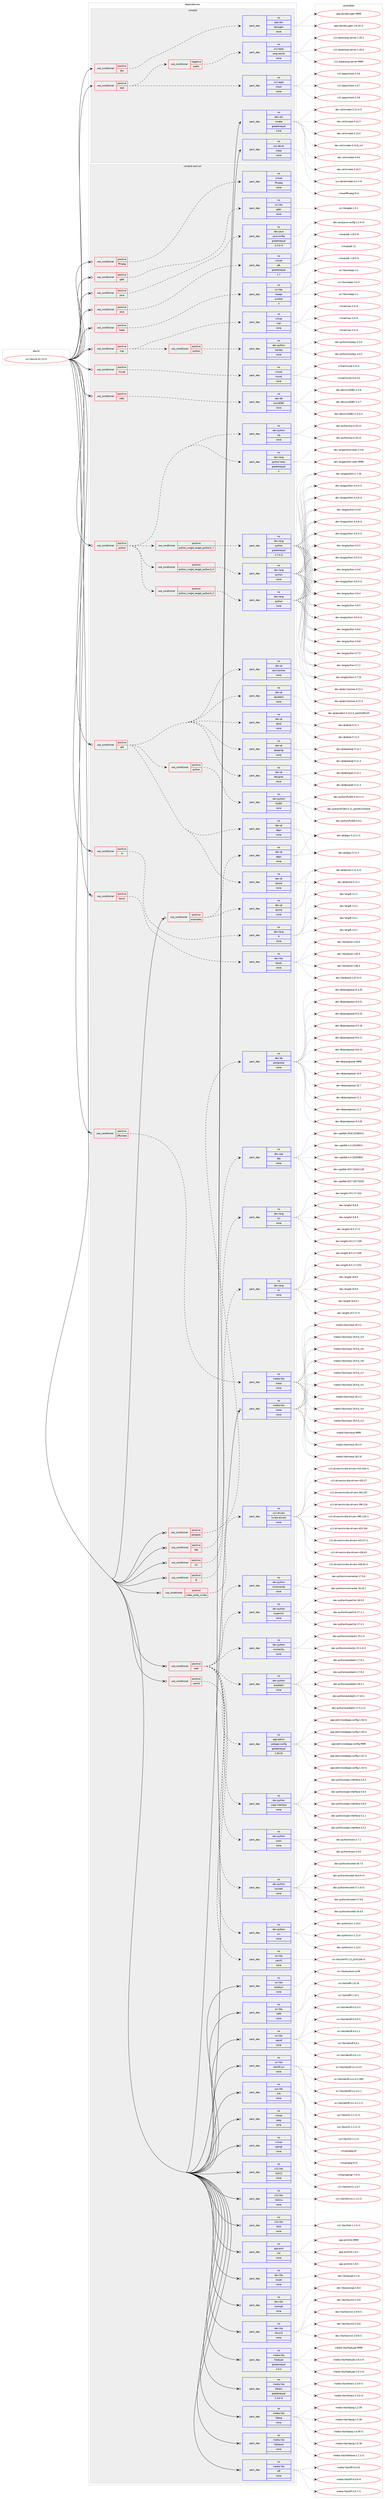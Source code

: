 digraph prolog {

# *************
# Graph options
# *************

newrank=true;
concentrate=true;
compound=true;
graph [rankdir=LR,fontname=Helvetica,fontsize=10,ranksep=1.5];#, ranksep=2.5, nodesep=0.2];
edge  [arrowhead=vee];
node  [fontname=Helvetica,fontsize=10];

# **********
# The ebuild
# **********

subgraph cluster_leftcol {
color=gray;
rank=same;
label=<<i>ebuild</i>>;
id [label="sci-libs/vtk-8.1.0-r3", color=red, width=4, href="../sci-libs/vtk-8.1.0-r3.svg"];
}

# ****************
# The dependencies
# ****************

subgraph cluster_midcol {
color=gray;
label=<<i>dependencies</i>>;
subgraph cluster_compile {
fillcolor="#eeeeee";
style=filled;
label=<<i>compile</i>>;
subgraph cond454362 {
dependency1697413 [label=<<TABLE BORDER="0" CELLBORDER="1" CELLSPACING="0" CELLPADDING="4"><TR><TD ROWSPAN="3" CELLPADDING="10">use_conditional</TD></TR><TR><TD>positive</TD></TR><TR><TD>doc</TD></TR></TABLE>>, shape=none, color=red];
subgraph pack1215233 {
dependency1697414 [label=<<TABLE BORDER="0" CELLBORDER="1" CELLSPACING="0" CELLPADDING="4" WIDTH="220"><TR><TD ROWSPAN="6" CELLPADDING="30">pack_dep</TD></TR><TR><TD WIDTH="110">no</TD></TR><TR><TD>app-doc</TD></TR><TR><TD>doxygen</TD></TR><TR><TD>none</TD></TR><TR><TD></TD></TR></TABLE>>, shape=none, color=blue];
}
dependency1697413:e -> dependency1697414:w [weight=20,style="dashed",arrowhead="vee"];
}
id:e -> dependency1697413:w [weight=20,style="solid",arrowhead="vee"];
subgraph cond454363 {
dependency1697415 [label=<<TABLE BORDER="0" CELLBORDER="1" CELLSPACING="0" CELLPADDING="4"><TR><TD ROWSPAN="3" CELLPADDING="10">use_conditional</TD></TR><TR><TD>positive</TD></TR><TR><TD>test</TD></TR></TABLE>>, shape=none, color=red];
subgraph cond454364 {
dependency1697416 [label=<<TABLE BORDER="0" CELLBORDER="1" CELLSPACING="0" CELLPADDING="4"><TR><TD ROWSPAN="3" CELLPADDING="10">use_conditional</TD></TR><TR><TD>negative</TD></TR><TR><TD>prefix</TD></TR></TABLE>>, shape=none, color=red];
subgraph pack1215234 {
dependency1697417 [label=<<TABLE BORDER="0" CELLBORDER="1" CELLSPACING="0" CELLPADDING="4" WIDTH="220"><TR><TD ROWSPAN="6" CELLPADDING="30">pack_dep</TD></TR><TR><TD WIDTH="110">no</TD></TR><TR><TD>x11-base</TD></TR><TR><TD>xorg-server</TD></TR><TR><TD>none</TD></TR><TR><TD></TD></TR></TABLE>>, shape=none, color=blue];
}
dependency1697416:e -> dependency1697417:w [weight=20,style="dashed",arrowhead="vee"];
}
dependency1697415:e -> dependency1697416:w [weight=20,style="dashed",arrowhead="vee"];
subgraph pack1215235 {
dependency1697418 [label=<<TABLE BORDER="0" CELLBORDER="1" CELLSPACING="0" CELLPADDING="4" WIDTH="220"><TR><TD ROWSPAN="6" CELLPADDING="30">pack_dep</TD></TR><TR><TD WIDTH="110">no</TD></TR><TR><TD>x11-apps</TD></TR><TR><TD>xhost</TD></TR><TR><TD>none</TD></TR><TR><TD></TD></TR></TABLE>>, shape=none, color=blue];
}
dependency1697415:e -> dependency1697418:w [weight=20,style="dashed",arrowhead="vee"];
}
id:e -> dependency1697415:w [weight=20,style="solid",arrowhead="vee"];
subgraph pack1215236 {
dependency1697419 [label=<<TABLE BORDER="0" CELLBORDER="1" CELLSPACING="0" CELLPADDING="4" WIDTH="220"><TR><TD ROWSPAN="6" CELLPADDING="30">pack_dep</TD></TR><TR><TD WIDTH="110">no</TD></TR><TR><TD>dev-util</TD></TR><TR><TD>cmake</TD></TR><TR><TD>greaterequal</TD></TR><TR><TD>3.9.6</TD></TR></TABLE>>, shape=none, color=blue];
}
id:e -> dependency1697419:w [weight=20,style="solid",arrowhead="vee"];
subgraph pack1215237 {
dependency1697420 [label=<<TABLE BORDER="0" CELLBORDER="1" CELLSPACING="0" CELLPADDING="4" WIDTH="220"><TR><TD ROWSPAN="6" CELLPADDING="30">pack_dep</TD></TR><TR><TD WIDTH="110">no</TD></TR><TR><TD>sys-devel</TD></TR><TR><TD>make</TD></TR><TR><TD>none</TD></TR><TR><TD></TD></TR></TABLE>>, shape=none, color=blue];
}
id:e -> dependency1697420:w [weight=20,style="solid",arrowhead="vee"];
}
subgraph cluster_compileandrun {
fillcolor="#eeeeee";
style=filled;
label=<<i>compile and run</i>>;
subgraph cond454365 {
dependency1697421 [label=<<TABLE BORDER="0" CELLBORDER="1" CELLSPACING="0" CELLPADDING="4"><TR><TD ROWSPAN="3" CELLPADDING="10">use_conditional</TD></TR><TR><TD>positive</TD></TR><TR><TD>R</TD></TR></TABLE>>, shape=none, color=red];
subgraph pack1215238 {
dependency1697422 [label=<<TABLE BORDER="0" CELLBORDER="1" CELLSPACING="0" CELLPADDING="4" WIDTH="220"><TR><TD ROWSPAN="6" CELLPADDING="30">pack_dep</TD></TR><TR><TD WIDTH="110">no</TD></TR><TR><TD>dev-lang</TD></TR><TR><TD>R</TD></TR><TR><TD>none</TD></TR><TR><TD></TD></TR></TABLE>>, shape=none, color=blue];
}
dependency1697421:e -> dependency1697422:w [weight=20,style="dashed",arrowhead="vee"];
}
id:e -> dependency1697421:w [weight=20,style="solid",arrowhead="odotvee"];
subgraph cond454366 {
dependency1697423 [label=<<TABLE BORDER="0" CELLBORDER="1" CELLSPACING="0" CELLPADDING="4"><TR><TD ROWSPAN="3" CELLPADDING="10">use_conditional</TD></TR><TR><TD>positive</TD></TR><TR><TD>boost</TD></TR></TABLE>>, shape=none, color=red];
subgraph pack1215239 {
dependency1697424 [label=<<TABLE BORDER="0" CELLBORDER="1" CELLSPACING="0" CELLPADDING="4" WIDTH="220"><TR><TD ROWSPAN="6" CELLPADDING="30">pack_dep</TD></TR><TR><TD WIDTH="110">no</TD></TR><TR><TD>dev-libs</TD></TR><TR><TD>boost</TD></TR><TR><TD>none</TD></TR><TR><TD></TD></TR></TABLE>>, shape=none, color=blue];
}
dependency1697423:e -> dependency1697424:w [weight=20,style="dashed",arrowhead="vee"];
}
id:e -> dependency1697423:w [weight=20,style="solid",arrowhead="odotvee"];
subgraph cond454367 {
dependency1697425 [label=<<TABLE BORDER="0" CELLBORDER="1" CELLSPACING="0" CELLPADDING="4"><TR><TD ROWSPAN="3" CELLPADDING="10">use_conditional</TD></TR><TR><TD>positive</TD></TR><TR><TD>examples</TD></TR></TABLE>>, shape=none, color=red];
subgraph pack1215240 {
dependency1697426 [label=<<TABLE BORDER="0" CELLBORDER="1" CELLSPACING="0" CELLPADDING="4" WIDTH="220"><TR><TD ROWSPAN="6" CELLPADDING="30">pack_dep</TD></TR><TR><TD WIDTH="110">no</TD></TR><TR><TD>dev-qt</TD></TR><TR><TD>qtcore</TD></TR><TR><TD>none</TD></TR><TR><TD></TD></TR></TABLE>>, shape=none, color=blue];
}
dependency1697425:e -> dependency1697426:w [weight=20,style="dashed",arrowhead="vee"];
subgraph pack1215241 {
dependency1697427 [label=<<TABLE BORDER="0" CELLBORDER="1" CELLSPACING="0" CELLPADDING="4" WIDTH="220"><TR><TD ROWSPAN="6" CELLPADDING="30">pack_dep</TD></TR><TR><TD WIDTH="110">no</TD></TR><TR><TD>dev-qt</TD></TR><TR><TD>qtgui</TD></TR><TR><TD>none</TD></TR><TR><TD></TD></TR></TABLE>>, shape=none, color=blue];
}
dependency1697425:e -> dependency1697427:w [weight=20,style="dashed",arrowhead="vee"];
}
id:e -> dependency1697425:w [weight=20,style="solid",arrowhead="odotvee"];
subgraph cond454368 {
dependency1697428 [label=<<TABLE BORDER="0" CELLBORDER="1" CELLSPACING="0" CELLPADDING="4"><TR><TD ROWSPAN="3" CELLPADDING="10">use_conditional</TD></TR><TR><TD>positive</TD></TR><TR><TD>ffmpeg</TD></TR></TABLE>>, shape=none, color=red];
subgraph pack1215242 {
dependency1697429 [label=<<TABLE BORDER="0" CELLBORDER="1" CELLSPACING="0" CELLPADDING="4" WIDTH="220"><TR><TD ROWSPAN="6" CELLPADDING="30">pack_dep</TD></TR><TR><TD WIDTH="110">no</TD></TR><TR><TD>virtual</TD></TR><TR><TD>ffmpeg</TD></TR><TR><TD>none</TD></TR><TR><TD></TD></TR></TABLE>>, shape=none, color=blue];
}
dependency1697428:e -> dependency1697429:w [weight=20,style="dashed",arrowhead="vee"];
}
id:e -> dependency1697428:w [weight=20,style="solid",arrowhead="odotvee"];
subgraph cond454369 {
dependency1697430 [label=<<TABLE BORDER="0" CELLBORDER="1" CELLSPACING="0" CELLPADDING="4"><TR><TD ROWSPAN="3" CELLPADDING="10">use_conditional</TD></TR><TR><TD>positive</TD></TR><TR><TD>gdal</TD></TR></TABLE>>, shape=none, color=red];
subgraph pack1215243 {
dependency1697431 [label=<<TABLE BORDER="0" CELLBORDER="1" CELLSPACING="0" CELLPADDING="4" WIDTH="220"><TR><TD ROWSPAN="6" CELLPADDING="30">pack_dep</TD></TR><TR><TD WIDTH="110">no</TD></TR><TR><TD>sci-libs</TD></TR><TR><TD>gdal</TD></TR><TR><TD>none</TD></TR><TR><TD></TD></TR></TABLE>>, shape=none, color=blue];
}
dependency1697430:e -> dependency1697431:w [weight=20,style="dashed",arrowhead="vee"];
}
id:e -> dependency1697430:w [weight=20,style="solid",arrowhead="odotvee"];
subgraph cond454370 {
dependency1697432 [label=<<TABLE BORDER="0" CELLBORDER="1" CELLSPACING="0" CELLPADDING="4"><TR><TD ROWSPAN="3" CELLPADDING="10">use_conditional</TD></TR><TR><TD>positive</TD></TR><TR><TD>java</TD></TR></TABLE>>, shape=none, color=red];
subgraph pack1215244 {
dependency1697433 [label=<<TABLE BORDER="0" CELLBORDER="1" CELLSPACING="0" CELLPADDING="4" WIDTH="220"><TR><TD ROWSPAN="6" CELLPADDING="30">pack_dep</TD></TR><TR><TD WIDTH="110">no</TD></TR><TR><TD>dev-java</TD></TR><TR><TD>java-config</TD></TR><TR><TD>greaterequal</TD></TR><TR><TD>2.2.0-r3</TD></TR></TABLE>>, shape=none, color=blue];
}
dependency1697432:e -> dependency1697433:w [weight=20,style="dashed",arrowhead="vee"];
}
id:e -> dependency1697432:w [weight=20,style="solid",arrowhead="odotvee"];
subgraph cond454371 {
dependency1697434 [label=<<TABLE BORDER="0" CELLBORDER="1" CELLSPACING="0" CELLPADDING="4"><TR><TD ROWSPAN="3" CELLPADDING="10">use_conditional</TD></TR><TR><TD>positive</TD></TR><TR><TD>java</TD></TR></TABLE>>, shape=none, color=red];
subgraph pack1215245 {
dependency1697435 [label=<<TABLE BORDER="0" CELLBORDER="1" CELLSPACING="0" CELLPADDING="4" WIDTH="220"><TR><TD ROWSPAN="6" CELLPADDING="30">pack_dep</TD></TR><TR><TD WIDTH="110">no</TD></TR><TR><TD>virtual</TD></TR><TR><TD>jdk</TD></TR><TR><TD>greaterequal</TD></TR><TR><TD>1.7</TD></TR></TABLE>>, shape=none, color=blue];
}
dependency1697434:e -> dependency1697435:w [weight=20,style="dashed",arrowhead="vee"];
}
id:e -> dependency1697434:w [weight=20,style="solid",arrowhead="odotvee"];
subgraph cond454372 {
dependency1697436 [label=<<TABLE BORDER="0" CELLBORDER="1" CELLSPACING="0" CELLPADDING="4"><TR><TD ROWSPAN="3" CELLPADDING="10">use_conditional</TD></TR><TR><TD>positive</TD></TR><TR><TD>kaapi</TD></TR></TABLE>>, shape=none, color=red];
subgraph pack1215246 {
dependency1697437 [label=<<TABLE BORDER="0" CELLBORDER="1" CELLSPACING="0" CELLPADDING="4" WIDTH="220"><TR><TD ROWSPAN="6" CELLPADDING="30">pack_dep</TD></TR><TR><TD WIDTH="110">no</TD></TR><TR><TD>sci-libs</TD></TR><TR><TD>xkaapi</TD></TR><TR><TD>smaller</TD></TR><TR><TD>3</TD></TR></TABLE>>, shape=none, color=blue];
}
dependency1697436:e -> dependency1697437:w [weight=20,style="dashed",arrowhead="vee"];
}
id:e -> dependency1697436:w [weight=20,style="solid",arrowhead="odotvee"];
subgraph cond454373 {
dependency1697438 [label=<<TABLE BORDER="0" CELLBORDER="1" CELLSPACING="0" CELLPADDING="4"><TR><TD ROWSPAN="3" CELLPADDING="10">use_conditional</TD></TR><TR><TD>positive</TD></TR><TR><TD>mpi</TD></TR></TABLE>>, shape=none, color=red];
subgraph pack1215247 {
dependency1697439 [label=<<TABLE BORDER="0" CELLBORDER="1" CELLSPACING="0" CELLPADDING="4" WIDTH="220"><TR><TD ROWSPAN="6" CELLPADDING="30">pack_dep</TD></TR><TR><TD WIDTH="110">no</TD></TR><TR><TD>virtual</TD></TR><TR><TD>mpi</TD></TR><TR><TD>none</TD></TR><TR><TD></TD></TR></TABLE>>, shape=none, color=blue];
}
dependency1697438:e -> dependency1697439:w [weight=20,style="dashed",arrowhead="vee"];
subgraph cond454374 {
dependency1697440 [label=<<TABLE BORDER="0" CELLBORDER="1" CELLSPACING="0" CELLPADDING="4"><TR><TD ROWSPAN="3" CELLPADDING="10">use_conditional</TD></TR><TR><TD>positive</TD></TR><TR><TD>python</TD></TR></TABLE>>, shape=none, color=red];
subgraph pack1215248 {
dependency1697441 [label=<<TABLE BORDER="0" CELLBORDER="1" CELLSPACING="0" CELLPADDING="4" WIDTH="220"><TR><TD ROWSPAN="6" CELLPADDING="30">pack_dep</TD></TR><TR><TD WIDTH="110">no</TD></TR><TR><TD>dev-python</TD></TR><TR><TD>mpi4py</TD></TR><TR><TD>none</TD></TR><TR><TD></TD></TR></TABLE>>, shape=none, color=blue];
}
dependency1697440:e -> dependency1697441:w [weight=20,style="dashed",arrowhead="vee"];
}
dependency1697438:e -> dependency1697440:w [weight=20,style="dashed",arrowhead="vee"];
}
id:e -> dependency1697438:w [weight=20,style="solid",arrowhead="odotvee"];
subgraph cond454375 {
dependency1697442 [label=<<TABLE BORDER="0" CELLBORDER="1" CELLSPACING="0" CELLPADDING="4"><TR><TD ROWSPAN="3" CELLPADDING="10">use_conditional</TD></TR><TR><TD>positive</TD></TR><TR><TD>mysql</TD></TR></TABLE>>, shape=none, color=red];
subgraph pack1215249 {
dependency1697443 [label=<<TABLE BORDER="0" CELLBORDER="1" CELLSPACING="0" CELLPADDING="4" WIDTH="220"><TR><TD ROWSPAN="6" CELLPADDING="30">pack_dep</TD></TR><TR><TD WIDTH="110">no</TD></TR><TR><TD>virtual</TD></TR><TR><TD>mysql</TD></TR><TR><TD>none</TD></TR><TR><TD></TD></TR></TABLE>>, shape=none, color=blue];
}
dependency1697442:e -> dependency1697443:w [weight=20,style="dashed",arrowhead="vee"];
}
id:e -> dependency1697442:w [weight=20,style="solid",arrowhead="odotvee"];
subgraph cond454376 {
dependency1697444 [label=<<TABLE BORDER="0" CELLBORDER="1" CELLSPACING="0" CELLPADDING="4"><TR><TD ROWSPAN="3" CELLPADDING="10">use_conditional</TD></TR><TR><TD>positive</TD></TR><TR><TD>odbc</TD></TR></TABLE>>, shape=none, color=red];
subgraph pack1215250 {
dependency1697445 [label=<<TABLE BORDER="0" CELLBORDER="1" CELLSPACING="0" CELLPADDING="4" WIDTH="220"><TR><TD ROWSPAN="6" CELLPADDING="30">pack_dep</TD></TR><TR><TD WIDTH="110">no</TD></TR><TR><TD>dev-db</TD></TR><TR><TD>unixODBC</TD></TR><TR><TD>none</TD></TR><TR><TD></TD></TR></TABLE>>, shape=none, color=blue];
}
dependency1697444:e -> dependency1697445:w [weight=20,style="dashed",arrowhead="vee"];
}
id:e -> dependency1697444:w [weight=20,style="solid",arrowhead="odotvee"];
subgraph cond454377 {
dependency1697446 [label=<<TABLE BORDER="0" CELLBORDER="1" CELLSPACING="0" CELLPADDING="4"><TR><TD ROWSPAN="3" CELLPADDING="10">use_conditional</TD></TR><TR><TD>positive</TD></TR><TR><TD>offscreen</TD></TR></TABLE>>, shape=none, color=red];
subgraph pack1215251 {
dependency1697447 [label=<<TABLE BORDER="0" CELLBORDER="1" CELLSPACING="0" CELLPADDING="4" WIDTH="220"><TR><TD ROWSPAN="6" CELLPADDING="30">pack_dep</TD></TR><TR><TD WIDTH="110">no</TD></TR><TR><TD>media-libs</TD></TR><TR><TD>mesa</TD></TR><TR><TD>none</TD></TR><TR><TD></TD></TR></TABLE>>, shape=none, color=blue];
}
dependency1697446:e -> dependency1697447:w [weight=20,style="dashed",arrowhead="vee"];
}
id:e -> dependency1697446:w [weight=20,style="solid",arrowhead="odotvee"];
subgraph cond454378 {
dependency1697448 [label=<<TABLE BORDER="0" CELLBORDER="1" CELLSPACING="0" CELLPADDING="4"><TR><TD ROWSPAN="3" CELLPADDING="10">use_conditional</TD></TR><TR><TD>positive</TD></TR><TR><TD>postgres</TD></TR></TABLE>>, shape=none, color=red];
subgraph pack1215252 {
dependency1697449 [label=<<TABLE BORDER="0" CELLBORDER="1" CELLSPACING="0" CELLPADDING="4" WIDTH="220"><TR><TD ROWSPAN="6" CELLPADDING="30">pack_dep</TD></TR><TR><TD WIDTH="110">no</TD></TR><TR><TD>dev-db</TD></TR><TR><TD>postgresql</TD></TR><TR><TD>none</TD></TR><TR><TD></TD></TR></TABLE>>, shape=none, color=blue];
}
dependency1697448:e -> dependency1697449:w [weight=20,style="dashed",arrowhead="vee"];
}
id:e -> dependency1697448:w [weight=20,style="solid",arrowhead="odotvee"];
subgraph cond454379 {
dependency1697450 [label=<<TABLE BORDER="0" CELLBORDER="1" CELLSPACING="0" CELLPADDING="4"><TR><TD ROWSPAN="3" CELLPADDING="10">use_conditional</TD></TR><TR><TD>positive</TD></TR><TR><TD>python</TD></TR></TABLE>>, shape=none, color=red];
subgraph cond454380 {
dependency1697451 [label=<<TABLE BORDER="0" CELLBORDER="1" CELLSPACING="0" CELLPADDING="4"><TR><TD ROWSPAN="3" CELLPADDING="10">use_conditional</TD></TR><TR><TD>positive</TD></TR><TR><TD>python_single_target_python2_7</TD></TR></TABLE>>, shape=none, color=red];
subgraph pack1215253 {
dependency1697452 [label=<<TABLE BORDER="0" CELLBORDER="1" CELLSPACING="0" CELLPADDING="4" WIDTH="220"><TR><TD ROWSPAN="6" CELLPADDING="30">pack_dep</TD></TR><TR><TD WIDTH="110">no</TD></TR><TR><TD>dev-lang</TD></TR><TR><TD>python</TD></TR><TR><TD>greaterequal</TD></TR><TR><TD>2.7.5-r2</TD></TR></TABLE>>, shape=none, color=blue];
}
dependency1697451:e -> dependency1697452:w [weight=20,style="dashed",arrowhead="vee"];
}
dependency1697450:e -> dependency1697451:w [weight=20,style="dashed",arrowhead="vee"];
subgraph cond454381 {
dependency1697453 [label=<<TABLE BORDER="0" CELLBORDER="1" CELLSPACING="0" CELLPADDING="4"><TR><TD ROWSPAN="3" CELLPADDING="10">use_conditional</TD></TR><TR><TD>positive</TD></TR><TR><TD>python_single_target_python3_5</TD></TR></TABLE>>, shape=none, color=red];
subgraph pack1215254 {
dependency1697454 [label=<<TABLE BORDER="0" CELLBORDER="1" CELLSPACING="0" CELLPADDING="4" WIDTH="220"><TR><TD ROWSPAN="6" CELLPADDING="30">pack_dep</TD></TR><TR><TD WIDTH="110">no</TD></TR><TR><TD>dev-lang</TD></TR><TR><TD>python</TD></TR><TR><TD>none</TD></TR><TR><TD></TD></TR></TABLE>>, shape=none, color=blue];
}
dependency1697453:e -> dependency1697454:w [weight=20,style="dashed",arrowhead="vee"];
}
dependency1697450:e -> dependency1697453:w [weight=20,style="dashed",arrowhead="vee"];
subgraph cond454382 {
dependency1697455 [label=<<TABLE BORDER="0" CELLBORDER="1" CELLSPACING="0" CELLPADDING="4"><TR><TD ROWSPAN="3" CELLPADDING="10">use_conditional</TD></TR><TR><TD>positive</TD></TR><TR><TD>python_single_target_python3_6</TD></TR></TABLE>>, shape=none, color=red];
subgraph pack1215255 {
dependency1697456 [label=<<TABLE BORDER="0" CELLBORDER="1" CELLSPACING="0" CELLPADDING="4" WIDTH="220"><TR><TD ROWSPAN="6" CELLPADDING="30">pack_dep</TD></TR><TR><TD WIDTH="110">no</TD></TR><TR><TD>dev-lang</TD></TR><TR><TD>python</TD></TR><TR><TD>none</TD></TR><TR><TD></TD></TR></TABLE>>, shape=none, color=blue];
}
dependency1697455:e -> dependency1697456:w [weight=20,style="dashed",arrowhead="vee"];
}
dependency1697450:e -> dependency1697455:w [weight=20,style="dashed",arrowhead="vee"];
subgraph pack1215256 {
dependency1697457 [label=<<TABLE BORDER="0" CELLBORDER="1" CELLSPACING="0" CELLPADDING="4" WIDTH="220"><TR><TD ROWSPAN="6" CELLPADDING="30">pack_dep</TD></TR><TR><TD WIDTH="110">no</TD></TR><TR><TD>dev-lang</TD></TR><TR><TD>python-exec</TD></TR><TR><TD>greaterequal</TD></TR><TR><TD>2</TD></TR></TABLE>>, shape=none, color=blue];
}
dependency1697450:e -> dependency1697457:w [weight=20,style="dashed",arrowhead="vee"];
subgraph pack1215257 {
dependency1697458 [label=<<TABLE BORDER="0" CELLBORDER="1" CELLSPACING="0" CELLPADDING="4" WIDTH="220"><TR><TD ROWSPAN="6" CELLPADDING="30">pack_dep</TD></TR><TR><TD WIDTH="110">no</TD></TR><TR><TD>dev-python</TD></TR><TR><TD>sip</TD></TR><TR><TD>none</TD></TR><TR><TD></TD></TR></TABLE>>, shape=none, color=blue];
}
dependency1697450:e -> dependency1697458:w [weight=20,style="dashed",arrowhead="vee"];
}
id:e -> dependency1697450:w [weight=20,style="solid",arrowhead="odotvee"];
subgraph cond454383 {
dependency1697459 [label=<<TABLE BORDER="0" CELLBORDER="1" CELLSPACING="0" CELLPADDING="4"><TR><TD ROWSPAN="3" CELLPADDING="10">use_conditional</TD></TR><TR><TD>positive</TD></TR><TR><TD>qt5</TD></TR></TABLE>>, shape=none, color=red];
subgraph pack1215258 {
dependency1697460 [label=<<TABLE BORDER="0" CELLBORDER="1" CELLSPACING="0" CELLPADDING="4" WIDTH="220"><TR><TD ROWSPAN="6" CELLPADDING="30">pack_dep</TD></TR><TR><TD WIDTH="110">no</TD></TR><TR><TD>dev-qt</TD></TR><TR><TD>designer</TD></TR><TR><TD>none</TD></TR><TR><TD></TD></TR></TABLE>>, shape=none, color=blue];
}
dependency1697459:e -> dependency1697460:w [weight=20,style="dashed",arrowhead="vee"];
subgraph pack1215259 {
dependency1697461 [label=<<TABLE BORDER="0" CELLBORDER="1" CELLSPACING="0" CELLPADDING="4" WIDTH="220"><TR><TD ROWSPAN="6" CELLPADDING="30">pack_dep</TD></TR><TR><TD WIDTH="110">no</TD></TR><TR><TD>dev-qt</TD></TR><TR><TD>qtcore</TD></TR><TR><TD>none</TD></TR><TR><TD></TD></TR></TABLE>>, shape=none, color=blue];
}
dependency1697459:e -> dependency1697461:w [weight=20,style="dashed",arrowhead="vee"];
subgraph pack1215260 {
dependency1697462 [label=<<TABLE BORDER="0" CELLBORDER="1" CELLSPACING="0" CELLPADDING="4" WIDTH="220"><TR><TD ROWSPAN="6" CELLPADDING="30">pack_dep</TD></TR><TR><TD WIDTH="110">no</TD></TR><TR><TD>dev-qt</TD></TR><TR><TD>qtgui</TD></TR><TR><TD>none</TD></TR><TR><TD></TD></TR></TABLE>>, shape=none, color=blue];
}
dependency1697459:e -> dependency1697462:w [weight=20,style="dashed",arrowhead="vee"];
subgraph pack1215261 {
dependency1697463 [label=<<TABLE BORDER="0" CELLBORDER="1" CELLSPACING="0" CELLPADDING="4" WIDTH="220"><TR><TD ROWSPAN="6" CELLPADDING="30">pack_dep</TD></TR><TR><TD WIDTH="110">no</TD></TR><TR><TD>dev-qt</TD></TR><TR><TD>qtopengl</TD></TR><TR><TD>none</TD></TR><TR><TD></TD></TR></TABLE>>, shape=none, color=blue];
}
dependency1697459:e -> dependency1697463:w [weight=20,style="dashed",arrowhead="vee"];
subgraph pack1215262 {
dependency1697464 [label=<<TABLE BORDER="0" CELLBORDER="1" CELLSPACING="0" CELLPADDING="4" WIDTH="220"><TR><TD ROWSPAN="6" CELLPADDING="30">pack_dep</TD></TR><TR><TD WIDTH="110">no</TD></TR><TR><TD>dev-qt</TD></TR><TR><TD>qtsql</TD></TR><TR><TD>none</TD></TR><TR><TD></TD></TR></TABLE>>, shape=none, color=blue];
}
dependency1697459:e -> dependency1697464:w [weight=20,style="dashed",arrowhead="vee"];
subgraph pack1215263 {
dependency1697465 [label=<<TABLE BORDER="0" CELLBORDER="1" CELLSPACING="0" CELLPADDING="4" WIDTH="220"><TR><TD ROWSPAN="6" CELLPADDING="30">pack_dep</TD></TR><TR><TD WIDTH="110">no</TD></TR><TR><TD>dev-qt</TD></TR><TR><TD>qtwebkit</TD></TR><TR><TD>none</TD></TR><TR><TD></TD></TR></TABLE>>, shape=none, color=blue];
}
dependency1697459:e -> dependency1697465:w [weight=20,style="dashed",arrowhead="vee"];
subgraph pack1215264 {
dependency1697466 [label=<<TABLE BORDER="0" CELLBORDER="1" CELLSPACING="0" CELLPADDING="4" WIDTH="220"><TR><TD ROWSPAN="6" CELLPADDING="30">pack_dep</TD></TR><TR><TD WIDTH="110">no</TD></TR><TR><TD>dev-qt</TD></TR><TR><TD>qtx11extras</TD></TR><TR><TD>none</TD></TR><TR><TD></TD></TR></TABLE>>, shape=none, color=blue];
}
dependency1697459:e -> dependency1697466:w [weight=20,style="dashed",arrowhead="vee"];
subgraph cond454384 {
dependency1697467 [label=<<TABLE BORDER="0" CELLBORDER="1" CELLSPACING="0" CELLPADDING="4"><TR><TD ROWSPAN="3" CELLPADDING="10">use_conditional</TD></TR><TR><TD>positive</TD></TR><TR><TD>python</TD></TR></TABLE>>, shape=none, color=red];
subgraph pack1215265 {
dependency1697468 [label=<<TABLE BORDER="0" CELLBORDER="1" CELLSPACING="0" CELLPADDING="4" WIDTH="220"><TR><TD ROWSPAN="6" CELLPADDING="30">pack_dep</TD></TR><TR><TD WIDTH="110">no</TD></TR><TR><TD>dev-python</TD></TR><TR><TD>PyQt5</TD></TR><TR><TD>none</TD></TR><TR><TD></TD></TR></TABLE>>, shape=none, color=blue];
}
dependency1697467:e -> dependency1697468:w [weight=20,style="dashed",arrowhead="vee"];
}
dependency1697459:e -> dependency1697467:w [weight=20,style="dashed",arrowhead="vee"];
}
id:e -> dependency1697459:w [weight=20,style="solid",arrowhead="odotvee"];
subgraph cond454385 {
dependency1697469 [label=<<TABLE BORDER="0" CELLBORDER="1" CELLSPACING="0" CELLPADDING="4"><TR><TD ROWSPAN="3" CELLPADDING="10">use_conditional</TD></TR><TR><TD>positive</TD></TR><TR><TD>tbb</TD></TR></TABLE>>, shape=none, color=red];
subgraph pack1215266 {
dependency1697470 [label=<<TABLE BORDER="0" CELLBORDER="1" CELLSPACING="0" CELLPADDING="4" WIDTH="220"><TR><TD ROWSPAN="6" CELLPADDING="30">pack_dep</TD></TR><TR><TD WIDTH="110">no</TD></TR><TR><TD>dev-cpp</TD></TR><TR><TD>tbb</TD></TR><TR><TD>none</TD></TR><TR><TD></TD></TR></TABLE>>, shape=none, color=blue];
}
dependency1697469:e -> dependency1697470:w [weight=20,style="dashed",arrowhead="vee"];
}
id:e -> dependency1697469:w [weight=20,style="solid",arrowhead="odotvee"];
subgraph cond454386 {
dependency1697471 [label=<<TABLE BORDER="0" CELLBORDER="1" CELLSPACING="0" CELLPADDING="4"><TR><TD ROWSPAN="3" CELLPADDING="10">use_conditional</TD></TR><TR><TD>positive</TD></TR><TR><TD>tcl</TD></TR></TABLE>>, shape=none, color=red];
subgraph pack1215267 {
dependency1697472 [label=<<TABLE BORDER="0" CELLBORDER="1" CELLSPACING="0" CELLPADDING="4" WIDTH="220"><TR><TD ROWSPAN="6" CELLPADDING="30">pack_dep</TD></TR><TR><TD WIDTH="110">no</TD></TR><TR><TD>dev-lang</TD></TR><TR><TD>tcl</TD></TR><TR><TD>none</TD></TR><TR><TD></TD></TR></TABLE>>, shape=none, color=blue];
}
dependency1697471:e -> dependency1697472:w [weight=20,style="dashed",arrowhead="vee"];
}
id:e -> dependency1697471:w [weight=20,style="solid",arrowhead="odotvee"];
subgraph cond454387 {
dependency1697473 [label=<<TABLE BORDER="0" CELLBORDER="1" CELLSPACING="0" CELLPADDING="4"><TR><TD ROWSPAN="3" CELLPADDING="10">use_conditional</TD></TR><TR><TD>positive</TD></TR><TR><TD>tk</TD></TR></TABLE>>, shape=none, color=red];
subgraph pack1215268 {
dependency1697474 [label=<<TABLE BORDER="0" CELLBORDER="1" CELLSPACING="0" CELLPADDING="4" WIDTH="220"><TR><TD ROWSPAN="6" CELLPADDING="30">pack_dep</TD></TR><TR><TD WIDTH="110">no</TD></TR><TR><TD>dev-lang</TD></TR><TR><TD>tk</TD></TR><TR><TD>none</TD></TR><TR><TD></TD></TR></TABLE>>, shape=none, color=blue];
}
dependency1697473:e -> dependency1697474:w [weight=20,style="dashed",arrowhead="vee"];
}
id:e -> dependency1697473:w [weight=20,style="solid",arrowhead="odotvee"];
subgraph cond454388 {
dependency1697475 [label=<<TABLE BORDER="0" CELLBORDER="1" CELLSPACING="0" CELLPADDING="4"><TR><TD ROWSPAN="3" CELLPADDING="10">use_conditional</TD></TR><TR><TD>positive</TD></TR><TR><TD>video_cards_nvidia</TD></TR></TABLE>>, shape=none, color=red];
subgraph pack1215269 {
dependency1697476 [label=<<TABLE BORDER="0" CELLBORDER="1" CELLSPACING="0" CELLPADDING="4" WIDTH="220"><TR><TD ROWSPAN="6" CELLPADDING="30">pack_dep</TD></TR><TR><TD WIDTH="110">no</TD></TR><TR><TD>x11-drivers</TD></TR><TR><TD>nvidia-drivers</TD></TR><TR><TD>none</TD></TR><TR><TD></TD></TR></TABLE>>, shape=none, color=blue];
}
dependency1697475:e -> dependency1697476:w [weight=20,style="dashed",arrowhead="vee"];
}
id:e -> dependency1697475:w [weight=20,style="solid",arrowhead="odotvee"];
subgraph cond454389 {
dependency1697477 [label=<<TABLE BORDER="0" CELLBORDER="1" CELLSPACING="0" CELLPADDING="4"><TR><TD ROWSPAN="3" CELLPADDING="10">use_conditional</TD></TR><TR><TD>positive</TD></TR><TR><TD>web</TD></TR></TABLE>>, shape=none, color=red];
subgraph pack1215270 {
dependency1697478 [label=<<TABLE BORDER="0" CELLBORDER="1" CELLSPACING="0" CELLPADDING="4" WIDTH="220"><TR><TD ROWSPAN="6" CELLPADDING="30">pack_dep</TD></TR><TR><TD WIDTH="110">no</TD></TR><TR><TD>app-admin</TD></TR><TR><TD>webapp-config</TD></TR><TR><TD>greaterequal</TD></TR><TR><TD>1.50.15</TD></TR></TABLE>>, shape=none, color=blue];
}
dependency1697477:e -> dependency1697478:w [weight=20,style="dashed",arrowhead="vee"];
subgraph pack1215271 {
dependency1697479 [label=<<TABLE BORDER="0" CELLBORDER="1" CELLSPACING="0" CELLPADDING="4" WIDTH="220"><TR><TD ROWSPAN="6" CELLPADDING="30">pack_dep</TD></TR><TR><TD WIDTH="110">no</TD></TR><TR><TD>dev-python</TD></TR><TR><TD>autobahn</TD></TR><TR><TD>none</TD></TR><TR><TD></TD></TR></TABLE>>, shape=none, color=blue];
}
dependency1697477:e -> dependency1697479:w [weight=20,style="dashed",arrowhead="vee"];
subgraph pack1215272 {
dependency1697480 [label=<<TABLE BORDER="0" CELLBORDER="1" CELLSPACING="0" CELLPADDING="4" WIDTH="220"><TR><TD ROWSPAN="6" CELLPADDING="30">pack_dep</TD></TR><TR><TD WIDTH="110">no</TD></TR><TR><TD>dev-python</TD></TR><TR><TD>constantly</TD></TR><TR><TD>none</TD></TR><TR><TD></TD></TR></TABLE>>, shape=none, color=blue];
}
dependency1697477:e -> dependency1697480:w [weight=20,style="dashed",arrowhead="vee"];
subgraph pack1215273 {
dependency1697481 [label=<<TABLE BORDER="0" CELLBORDER="1" CELLSPACING="0" CELLPADDING="4" WIDTH="220"><TR><TD ROWSPAN="6" CELLPADDING="30">pack_dep</TD></TR><TR><TD WIDTH="110">no</TD></TR><TR><TD>dev-python</TD></TR><TR><TD>hyperlink</TD></TR><TR><TD>none</TD></TR><TR><TD></TD></TR></TABLE>>, shape=none, color=blue];
}
dependency1697477:e -> dependency1697481:w [weight=20,style="dashed",arrowhead="vee"];
subgraph pack1215274 {
dependency1697482 [label=<<TABLE BORDER="0" CELLBORDER="1" CELLSPACING="0" CELLPADDING="4" WIDTH="220"><TR><TD ROWSPAN="6" CELLPADDING="30">pack_dep</TD></TR><TR><TD WIDTH="110">no</TD></TR><TR><TD>dev-python</TD></TR><TR><TD>incremental</TD></TR><TR><TD>none</TD></TR><TR><TD></TD></TR></TABLE>>, shape=none, color=blue];
}
dependency1697477:e -> dependency1697482:w [weight=20,style="dashed",arrowhead="vee"];
subgraph pack1215275 {
dependency1697483 [label=<<TABLE BORDER="0" CELLBORDER="1" CELLSPACING="0" CELLPADDING="4" WIDTH="220"><TR><TD ROWSPAN="6" CELLPADDING="30">pack_dep</TD></TR><TR><TD WIDTH="110">no</TD></TR><TR><TD>dev-python</TD></TR><TR><TD>six</TD></TR><TR><TD>none</TD></TR><TR><TD></TD></TR></TABLE>>, shape=none, color=blue];
}
dependency1697477:e -> dependency1697483:w [weight=20,style="dashed",arrowhead="vee"];
subgraph pack1215276 {
dependency1697484 [label=<<TABLE BORDER="0" CELLBORDER="1" CELLSPACING="0" CELLPADDING="4" WIDTH="220"><TR><TD ROWSPAN="6" CELLPADDING="30">pack_dep</TD></TR><TR><TD WIDTH="110">no</TD></TR><TR><TD>dev-python</TD></TR><TR><TD>twisted</TD></TR><TR><TD>none</TD></TR><TR><TD></TD></TR></TABLE>>, shape=none, color=blue];
}
dependency1697477:e -> dependency1697484:w [weight=20,style="dashed",arrowhead="vee"];
subgraph pack1215277 {
dependency1697485 [label=<<TABLE BORDER="0" CELLBORDER="1" CELLSPACING="0" CELLPADDING="4" WIDTH="220"><TR><TD ROWSPAN="6" CELLPADDING="30">pack_dep</TD></TR><TR><TD WIDTH="110">no</TD></TR><TR><TD>dev-python</TD></TR><TR><TD>txaio</TD></TR><TR><TD>none</TD></TR><TR><TD></TD></TR></TABLE>>, shape=none, color=blue];
}
dependency1697477:e -> dependency1697485:w [weight=20,style="dashed",arrowhead="vee"];
subgraph pack1215278 {
dependency1697486 [label=<<TABLE BORDER="0" CELLBORDER="1" CELLSPACING="0" CELLPADDING="4" WIDTH="220"><TR><TD ROWSPAN="6" CELLPADDING="30">pack_dep</TD></TR><TR><TD WIDTH="110">no</TD></TR><TR><TD>dev-python</TD></TR><TR><TD>zope-interface</TD></TR><TR><TD>none</TD></TR><TR><TD></TD></TR></TABLE>>, shape=none, color=blue];
}
dependency1697477:e -> dependency1697486:w [weight=20,style="dashed",arrowhead="vee"];
}
id:e -> dependency1697477:w [weight=20,style="solid",arrowhead="odotvee"];
subgraph cond454390 {
dependency1697487 [label=<<TABLE BORDER="0" CELLBORDER="1" CELLSPACING="0" CELLPADDING="4"><TR><TD ROWSPAN="3" CELLPADDING="10">use_conditional</TD></TR><TR><TD>positive</TD></TR><TR><TD>xdmf2</TD></TR></TABLE>>, shape=none, color=red];
subgraph pack1215279 {
dependency1697488 [label=<<TABLE BORDER="0" CELLBORDER="1" CELLSPACING="0" CELLPADDING="4" WIDTH="220"><TR><TD ROWSPAN="6" CELLPADDING="30">pack_dep</TD></TR><TR><TD WIDTH="110">no</TD></TR><TR><TD>sci-libs</TD></TR><TR><TD>xdmf2</TD></TR><TR><TD>none</TD></TR><TR><TD></TD></TR></TABLE>>, shape=none, color=blue];
}
dependency1697487:e -> dependency1697488:w [weight=20,style="dashed",arrowhead="vee"];
}
id:e -> dependency1697487:w [weight=20,style="solid",arrowhead="odotvee"];
subgraph pack1215280 {
dependency1697489 [label=<<TABLE BORDER="0" CELLBORDER="1" CELLSPACING="0" CELLPADDING="4" WIDTH="220"><TR><TD ROWSPAN="6" CELLPADDING="30">pack_dep</TD></TR><TR><TD WIDTH="110">no</TD></TR><TR><TD>app-arch</TD></TR><TR><TD>lz4</TD></TR><TR><TD>none</TD></TR><TR><TD></TD></TR></TABLE>>, shape=none, color=blue];
}
id:e -> dependency1697489:w [weight=20,style="solid",arrowhead="odotvee"];
subgraph pack1215281 {
dependency1697490 [label=<<TABLE BORDER="0" CELLBORDER="1" CELLSPACING="0" CELLPADDING="4" WIDTH="220"><TR><TD ROWSPAN="6" CELLPADDING="30">pack_dep</TD></TR><TR><TD WIDTH="110">no</TD></TR><TR><TD>dev-libs</TD></TR><TR><TD>expat</TD></TR><TR><TD>none</TD></TR><TR><TD></TD></TR></TABLE>>, shape=none, color=blue];
}
id:e -> dependency1697490:w [weight=20,style="solid",arrowhead="odotvee"];
subgraph pack1215282 {
dependency1697491 [label=<<TABLE BORDER="0" CELLBORDER="1" CELLSPACING="0" CELLPADDING="4" WIDTH="220"><TR><TD ROWSPAN="6" CELLPADDING="30">pack_dep</TD></TR><TR><TD WIDTH="110">no</TD></TR><TR><TD>dev-libs</TD></TR><TR><TD>jsoncpp</TD></TR><TR><TD>none</TD></TR><TR><TD></TD></TR></TABLE>>, shape=none, color=blue];
}
id:e -> dependency1697491:w [weight=20,style="solid",arrowhead="odotvee"];
subgraph pack1215283 {
dependency1697492 [label=<<TABLE BORDER="0" CELLBORDER="1" CELLSPACING="0" CELLPADDING="4" WIDTH="220"><TR><TD ROWSPAN="6" CELLPADDING="30">pack_dep</TD></TR><TR><TD WIDTH="110">no</TD></TR><TR><TD>dev-libs</TD></TR><TR><TD>libxml2</TD></TR><TR><TD>none</TD></TR><TR><TD></TD></TR></TABLE>>, shape=none, color=blue];
}
id:e -> dependency1697492:w [weight=20,style="solid",arrowhead="odotvee"];
subgraph pack1215284 {
dependency1697493 [label=<<TABLE BORDER="0" CELLBORDER="1" CELLSPACING="0" CELLPADDING="4" WIDTH="220"><TR><TD ROWSPAN="6" CELLPADDING="30">pack_dep</TD></TR><TR><TD WIDTH="110">no</TD></TR><TR><TD>media-libs</TD></TR><TR><TD>freetype</TD></TR><TR><TD>greaterequal</TD></TR><TR><TD>2.5.4</TD></TR></TABLE>>, shape=none, color=blue];
}
id:e -> dependency1697493:w [weight=20,style="solid",arrowhead="odotvee"];
subgraph pack1215285 {
dependency1697494 [label=<<TABLE BORDER="0" CELLBORDER="1" CELLSPACING="0" CELLPADDING="4" WIDTH="220"><TR><TD ROWSPAN="6" CELLPADDING="30">pack_dep</TD></TR><TR><TD WIDTH="110">no</TD></TR><TR><TD>media-libs</TD></TR><TR><TD>libharu</TD></TR><TR><TD>greaterequal</TD></TR><TR><TD>2.3.0-r2</TD></TR></TABLE>>, shape=none, color=blue];
}
id:e -> dependency1697494:w [weight=20,style="solid",arrowhead="odotvee"];
subgraph pack1215286 {
dependency1697495 [label=<<TABLE BORDER="0" CELLBORDER="1" CELLSPACING="0" CELLPADDING="4" WIDTH="220"><TR><TD ROWSPAN="6" CELLPADDING="30">pack_dep</TD></TR><TR><TD WIDTH="110">no</TD></TR><TR><TD>media-libs</TD></TR><TR><TD>libpng</TD></TR><TR><TD>none</TD></TR><TR><TD></TD></TR></TABLE>>, shape=none, color=blue];
}
id:e -> dependency1697495:w [weight=20,style="solid",arrowhead="odotvee"];
subgraph pack1215287 {
dependency1697496 [label=<<TABLE BORDER="0" CELLBORDER="1" CELLSPACING="0" CELLPADDING="4" WIDTH="220"><TR><TD ROWSPAN="6" CELLPADDING="30">pack_dep</TD></TR><TR><TD WIDTH="110">no</TD></TR><TR><TD>media-libs</TD></TR><TR><TD>libtheora</TD></TR><TR><TD>none</TD></TR><TR><TD></TD></TR></TABLE>>, shape=none, color=blue];
}
id:e -> dependency1697496:w [weight=20,style="solid",arrowhead="odotvee"];
subgraph pack1215288 {
dependency1697497 [label=<<TABLE BORDER="0" CELLBORDER="1" CELLSPACING="0" CELLPADDING="4" WIDTH="220"><TR><TD ROWSPAN="6" CELLPADDING="30">pack_dep</TD></TR><TR><TD WIDTH="110">no</TD></TR><TR><TD>media-libs</TD></TR><TR><TD>mesa</TD></TR><TR><TD>none</TD></TR><TR><TD></TD></TR></TABLE>>, shape=none, color=blue];
}
id:e -> dependency1697497:w [weight=20,style="solid",arrowhead="odotvee"];
subgraph pack1215289 {
dependency1697498 [label=<<TABLE BORDER="0" CELLBORDER="1" CELLSPACING="0" CELLPADDING="4" WIDTH="220"><TR><TD ROWSPAN="6" CELLPADDING="30">pack_dep</TD></TR><TR><TD WIDTH="110">no</TD></TR><TR><TD>media-libs</TD></TR><TR><TD>tiff</TD></TR><TR><TD>none</TD></TR><TR><TD></TD></TR></TABLE>>, shape=none, color=blue];
}
id:e -> dependency1697498:w [weight=20,style="solid",arrowhead="odotvee"];
subgraph pack1215290 {
dependency1697499 [label=<<TABLE BORDER="0" CELLBORDER="1" CELLSPACING="0" CELLPADDING="4" WIDTH="220"><TR><TD ROWSPAN="6" CELLPADDING="30">pack_dep</TD></TR><TR><TD WIDTH="110">no</TD></TR><TR><TD>sci-libs</TD></TR><TR><TD>exodusii</TD></TR><TR><TD>none</TD></TR><TR><TD></TD></TR></TABLE>>, shape=none, color=blue];
}
id:e -> dependency1697499:w [weight=20,style="solid",arrowhead="odotvee"];
subgraph pack1215291 {
dependency1697500 [label=<<TABLE BORDER="0" CELLBORDER="1" CELLSPACING="0" CELLPADDING="4" WIDTH="220"><TR><TD ROWSPAN="6" CELLPADDING="30">pack_dep</TD></TR><TR><TD WIDTH="110">no</TD></TR><TR><TD>sci-libs</TD></TR><TR><TD>hdf5</TD></TR><TR><TD>none</TD></TR><TR><TD></TD></TR></TABLE>>, shape=none, color=blue];
}
id:e -> dependency1697500:w [weight=20,style="solid",arrowhead="odotvee"];
subgraph pack1215292 {
dependency1697501 [label=<<TABLE BORDER="0" CELLBORDER="1" CELLSPACING="0" CELLPADDING="4" WIDTH="220"><TR><TD ROWSPAN="6" CELLPADDING="30">pack_dep</TD></TR><TR><TD WIDTH="110">no</TD></TR><TR><TD>sci-libs</TD></TR><TR><TD>netcdf</TD></TR><TR><TD>none</TD></TR><TR><TD></TD></TR></TABLE>>, shape=none, color=blue];
}
id:e -> dependency1697501:w [weight=20,style="solid",arrowhead="odotvee"];
subgraph pack1215293 {
dependency1697502 [label=<<TABLE BORDER="0" CELLBORDER="1" CELLSPACING="0" CELLPADDING="4" WIDTH="220"><TR><TD ROWSPAN="6" CELLPADDING="30">pack_dep</TD></TR><TR><TD WIDTH="110">no</TD></TR><TR><TD>sci-libs</TD></TR><TR><TD>netcdf-cxx</TD></TR><TR><TD>none</TD></TR><TR><TD></TD></TR></TABLE>>, shape=none, color=blue];
}
id:e -> dependency1697502:w [weight=20,style="solid",arrowhead="odotvee"];
subgraph pack1215294 {
dependency1697503 [label=<<TABLE BORDER="0" CELLBORDER="1" CELLSPACING="0" CELLPADDING="4" WIDTH="220"><TR><TD ROWSPAN="6" CELLPADDING="30">pack_dep</TD></TR><TR><TD WIDTH="110">no</TD></TR><TR><TD>sys-libs</TD></TR><TR><TD>zlib</TD></TR><TR><TD>none</TD></TR><TR><TD></TD></TR></TABLE>>, shape=none, color=blue];
}
id:e -> dependency1697503:w [weight=20,style="solid",arrowhead="odotvee"];
subgraph pack1215295 {
dependency1697504 [label=<<TABLE BORDER="0" CELLBORDER="1" CELLSPACING="0" CELLPADDING="4" WIDTH="220"><TR><TD ROWSPAN="6" CELLPADDING="30">pack_dep</TD></TR><TR><TD WIDTH="110">no</TD></TR><TR><TD>virtual</TD></TR><TR><TD>jpeg</TD></TR><TR><TD>none</TD></TR><TR><TD></TD></TR></TABLE>>, shape=none, color=blue];
}
id:e -> dependency1697504:w [weight=20,style="solid",arrowhead="odotvee"];
subgraph pack1215296 {
dependency1697505 [label=<<TABLE BORDER="0" CELLBORDER="1" CELLSPACING="0" CELLPADDING="4" WIDTH="220"><TR><TD ROWSPAN="6" CELLPADDING="30">pack_dep</TD></TR><TR><TD WIDTH="110">no</TD></TR><TR><TD>virtual</TD></TR><TR><TD>opengl</TD></TR><TR><TD>none</TD></TR><TR><TD></TD></TR></TABLE>>, shape=none, color=blue];
}
id:e -> dependency1697505:w [weight=20,style="solid",arrowhead="odotvee"];
subgraph pack1215297 {
dependency1697506 [label=<<TABLE BORDER="0" CELLBORDER="1" CELLSPACING="0" CELLPADDING="4" WIDTH="220"><TR><TD ROWSPAN="6" CELLPADDING="30">pack_dep</TD></TR><TR><TD WIDTH="110">no</TD></TR><TR><TD>x11-libs</TD></TR><TR><TD>libX11</TD></TR><TR><TD>none</TD></TR><TR><TD></TD></TR></TABLE>>, shape=none, color=blue];
}
id:e -> dependency1697506:w [weight=20,style="solid",arrowhead="odotvee"];
subgraph pack1215298 {
dependency1697507 [label=<<TABLE BORDER="0" CELLBORDER="1" CELLSPACING="0" CELLPADDING="4" WIDTH="220"><TR><TD ROWSPAN="6" CELLPADDING="30">pack_dep</TD></TR><TR><TD WIDTH="110">no</TD></TR><TR><TD>x11-libs</TD></TR><TR><TD>libXmu</TD></TR><TR><TD>none</TD></TR><TR><TD></TD></TR></TABLE>>, shape=none, color=blue];
}
id:e -> dependency1697507:w [weight=20,style="solid",arrowhead="odotvee"];
subgraph pack1215299 {
dependency1697508 [label=<<TABLE BORDER="0" CELLBORDER="1" CELLSPACING="0" CELLPADDING="4" WIDTH="220"><TR><TD ROWSPAN="6" CELLPADDING="30">pack_dep</TD></TR><TR><TD WIDTH="110">no</TD></TR><TR><TD>x11-libs</TD></TR><TR><TD>libXt</TD></TR><TR><TD>none</TD></TR><TR><TD></TD></TR></TABLE>>, shape=none, color=blue];
}
id:e -> dependency1697508:w [weight=20,style="solid",arrowhead="odotvee"];
}
subgraph cluster_run {
fillcolor="#eeeeee";
style=filled;
label=<<i>run</i>>;
}
}

# **************
# The candidates
# **************

subgraph cluster_choices {
rank=same;
color=gray;
label=<<i>candidates</i>>;

subgraph choice1215233 {
color=black;
nodesep=1;
choice97112112451001119947100111120121103101110454946564649524511449 [label="app-doc/doxygen-1.8.14-r1", color=red, width=4,href="../app-doc/doxygen-1.8.14-r1.svg"];
choice971121124510011199471001111201211031011104557575757 [label="app-doc/doxygen-9999", color=red, width=4,href="../app-doc/doxygen-9999.svg"];
dependency1697414:e -> choice97112112451001119947100111120121103101110454946564649524511449:w [style=dotted,weight="100"];
dependency1697414:e -> choice971121124510011199471001111201211031011104557575757:w [style=dotted,weight="100"];
}
subgraph choice1215234 {
color=black;
nodesep=1;
choice1204949459897115101471201111141034511510111411810111445494650484651 [label="x11-base/xorg-server-1.20.3", color=red, width=4,href="../x11-base/xorg-server-1.20.3.svg"];
choice1204949459897115101471201111141034511510111411810111445494650484652 [label="x11-base/xorg-server-1.20.4", color=red, width=4,href="../x11-base/xorg-server-1.20.4.svg"];
choice120494945989711510147120111114103451151011141181011144557575757 [label="x11-base/xorg-server-9999", color=red, width=4,href="../x11-base/xorg-server-9999.svg"];
dependency1697417:e -> choice1204949459897115101471201111141034511510111411810111445494650484651:w [style=dotted,weight="100"];
dependency1697417:e -> choice1204949459897115101471201111141034511510111411810111445494650484652:w [style=dotted,weight="100"];
dependency1697417:e -> choice120494945989711510147120111114103451151011141181011144557575757:w [style=dotted,weight="100"];
}
subgraph choice1215235 {
color=black;
nodesep=1;
choice1204949459711211211547120104111115116454946484654 [label="x11-apps/xhost-1.0.6", color=red, width=4,href="../x11-apps/xhost-1.0.6.svg"];
choice1204949459711211211547120104111115116454946484655 [label="x11-apps/xhost-1.0.7", color=red, width=4,href="../x11-apps/xhost-1.0.7.svg"];
choice1204949459711211211547120104111115116454946484656 [label="x11-apps/xhost-1.0.8", color=red, width=4,href="../x11-apps/xhost-1.0.8.svg"];
dependency1697418:e -> choice1204949459711211211547120104111115116454946484654:w [style=dotted,weight="100"];
dependency1697418:e -> choice1204949459711211211547120104111115116454946484655:w [style=dotted,weight="100"];
dependency1697418:e -> choice1204949459711211211547120104111115116454946484656:w [style=dotted,weight="100"];
}
subgraph choice1215236 {
color=black;
nodesep=1;
choice1001011184511711610510847991099710710145514649484651 [label="dev-util/cmake-3.10.3", color=red, width=4,href="../dev-util/cmake-3.10.3.svg"];
choice10010111845117116105108479910997107101455146494946524511449 [label="dev-util/cmake-3.11.4-r1", color=red, width=4,href="../dev-util/cmake-3.11.4-r1.svg"];
choice1001011184511711610510847991099710710145514649504651 [label="dev-util/cmake-3.12.3", color=red, width=4,href="../dev-util/cmake-3.12.3.svg"];
choice1001011184511711610510847991099710710145514649514652 [label="dev-util/cmake-3.13.4", color=red, width=4,href="../dev-util/cmake-3.13.4.svg"];
choice1001011184511711610510847991099710710145514649524648951149951 [label="dev-util/cmake-3.14.0_rc3", color=red, width=4,href="../dev-util/cmake-3.14.0_rc3.svg"];
choice10010111845117116105108479910997107101455146574654 [label="dev-util/cmake-3.9.6", color=red, width=4,href="../dev-util/cmake-3.9.6.svg"];
dependency1697419:e -> choice1001011184511711610510847991099710710145514649484651:w [style=dotted,weight="100"];
dependency1697419:e -> choice10010111845117116105108479910997107101455146494946524511449:w [style=dotted,weight="100"];
dependency1697419:e -> choice1001011184511711610510847991099710710145514649504651:w [style=dotted,weight="100"];
dependency1697419:e -> choice1001011184511711610510847991099710710145514649514652:w [style=dotted,weight="100"];
dependency1697419:e -> choice1001011184511711610510847991099710710145514649524648951149951:w [style=dotted,weight="100"];
dependency1697419:e -> choice10010111845117116105108479910997107101455146574654:w [style=dotted,weight="100"];
}
subgraph choice1215237 {
color=black;
nodesep=1;
choice1151211154510010111810110847109971071014552465046494511452 [label="sys-devel/make-4.2.1-r4", color=red, width=4,href="../sys-devel/make-4.2.1-r4.svg"];
dependency1697420:e -> choice1151211154510010111810110847109971071014552465046494511452:w [style=dotted,weight="100"];
}
subgraph choice1215238 {
color=black;
nodesep=1;
choice10010111845108971101034782455146504650 [label="dev-lang/R-3.2.2", color=red, width=4,href="../dev-lang/R-3.2.2.svg"];
choice10010111845108971101034782455146514650 [label="dev-lang/R-3.3.2", color=red, width=4,href="../dev-lang/R-3.3.2.svg"];
choice10010111845108971101034782455146524649 [label="dev-lang/R-3.4.1", color=red, width=4,href="../dev-lang/R-3.4.1.svg"];
choice10010111845108971101034782455146534649 [label="dev-lang/R-3.5.1", color=red, width=4,href="../dev-lang/R-3.5.1.svg"];
dependency1697422:e -> choice10010111845108971101034782455146504650:w [style=dotted,weight="100"];
dependency1697422:e -> choice10010111845108971101034782455146514650:w [style=dotted,weight="100"];
dependency1697422:e -> choice10010111845108971101034782455146524649:w [style=dotted,weight="100"];
dependency1697422:e -> choice10010111845108971101034782455146534649:w [style=dotted,weight="100"];
}
subgraph choice1215239 {
color=black;
nodesep=1;
choice1001011184510810598115479811111111511645494654514648 [label="dev-libs/boost-1.63.0", color=red, width=4,href="../dev-libs/boost-1.63.0.svg"];
choice1001011184510810598115479811111111511645494654534648 [label="dev-libs/boost-1.65.0", color=red, width=4,href="../dev-libs/boost-1.65.0.svg"];
choice1001011184510810598115479811111111511645494654544648 [label="dev-libs/boost-1.66.0", color=red, width=4,href="../dev-libs/boost-1.66.0.svg"];
choice10010111845108105981154798111111115116454946545546484511449 [label="dev-libs/boost-1.67.0-r1", color=red, width=4,href="../dev-libs/boost-1.67.0-r1.svg"];
dependency1697424:e -> choice1001011184510810598115479811111111511645494654514648:w [style=dotted,weight="100"];
dependency1697424:e -> choice1001011184510810598115479811111111511645494654534648:w [style=dotted,weight="100"];
dependency1697424:e -> choice1001011184510810598115479811111111511645494654544648:w [style=dotted,weight="100"];
dependency1697424:e -> choice10010111845108105981154798111111115116454946545546484511449:w [style=dotted,weight="100"];
}
subgraph choice1215240 {
color=black;
nodesep=1;
choice100101118451131164711311699111114101455346494946514511450 [label="dev-qt/qtcore-5.11.3-r2", color=red, width=4,href="../dev-qt/qtcore-5.11.3-r2.svg"];
choice10010111845113116471131169911111410145534649504649 [label="dev-qt/qtcore-5.12.1", color=red, width=4,href="../dev-qt/qtcore-5.12.1.svg"];
dependency1697426:e -> choice100101118451131164711311699111114101455346494946514511450:w [style=dotted,weight="100"];
dependency1697426:e -> choice10010111845113116471131169911111410145534649504649:w [style=dotted,weight="100"];
}
subgraph choice1215241 {
color=black;
nodesep=1;
choice100101118451131164711311610311710545534649494651 [label="dev-qt/qtgui-5.11.3", color=red, width=4,href="../dev-qt/qtgui-5.11.3.svg"];
choice1001011184511311647113116103117105455346495046494511449 [label="dev-qt/qtgui-5.12.1-r1", color=red, width=4,href="../dev-qt/qtgui-5.12.1-r1.svg"];
dependency1697427:e -> choice100101118451131164711311610311710545534649494651:w [style=dotted,weight="100"];
dependency1697427:e -> choice1001011184511311647113116103117105455346495046494511449:w [style=dotted,weight="100"];
}
subgraph choice1215242 {
color=black;
nodesep=1;
choice118105114116117971084710210210911210110345574511450 [label="virtual/ffmpeg-9-r2", color=red, width=4,href="../virtual/ffmpeg-9-r2.svg"];
dependency1697429:e -> choice118105114116117971084710210210911210110345574511450:w [style=dotted,weight="100"];
}
subgraph choice1215243 {
color=black;
nodesep=1;
choice1159910545108105981154710310097108455046514649 [label="sci-libs/gdal-2.3.1", color=red, width=4,href="../sci-libs/gdal-2.3.1.svg"];
dependency1697431:e -> choice1159910545108105981154710310097108455046514649:w [style=dotted,weight="100"];
}
subgraph choice1215244 {
color=black;
nodesep=1;
choice10010111845106971189747106971189745991111101021051034550465046484511452 [label="dev-java/java-config-2.2.0-r4", color=red, width=4,href="../dev-java/java-config-2.2.0-r4.svg"];
dependency1697433:e -> choice10010111845106971189747106971189745991111101021051034550465046484511452:w [style=dotted,weight="100"];
}
subgraph choice1215245 {
color=black;
nodesep=1;
choice11810511411611797108471061001074549465646484511451 [label="virtual/jdk-1.8.0-r3", color=red, width=4,href="../virtual/jdk-1.8.0-r3.svg"];
choice11810511411611797108471061001074549465646484511452 [label="virtual/jdk-1.8.0-r4", color=red, width=4,href="../virtual/jdk-1.8.0-r4.svg"];
choice1181051141161179710847106100107454949 [label="virtual/jdk-11", color=red, width=4,href="../virtual/jdk-11.svg"];
dependency1697435:e -> choice11810511411611797108471061001074549465646484511451:w [style=dotted,weight="100"];
dependency1697435:e -> choice11810511411611797108471061001074549465646484511452:w [style=dotted,weight="100"];
dependency1697435:e -> choice1181051141161179710847106100107454949:w [style=dotted,weight="100"];
}
subgraph choice1215246 {
color=black;
nodesep=1;
choice11599105451081059811547120107979711210545504649 [label="sci-libs/xkaapi-2.1", color=red, width=4,href="../sci-libs/xkaapi-2.1.svg"];
choice11599105451081059811547120107979711210545504650 [label="sci-libs/xkaapi-2.2", color=red, width=4,href="../sci-libs/xkaapi-2.2.svg"];
choice115991054510810598115471201079797112105455146484651 [label="sci-libs/xkaapi-3.0.3", color=red, width=4,href="../sci-libs/xkaapi-3.0.3.svg"];
dependency1697437:e -> choice11599105451081059811547120107979711210545504649:w [style=dotted,weight="100"];
dependency1697437:e -> choice11599105451081059811547120107979711210545504650:w [style=dotted,weight="100"];
dependency1697437:e -> choice115991054510810598115471201079797112105455146484651:w [style=dotted,weight="100"];
}
subgraph choice1215247 {
color=black;
nodesep=1;
choice1181051141161179710847109112105455046484511451 [label="virtual/mpi-2.0-r3", color=red, width=4,href="../virtual/mpi-2.0-r3.svg"];
choice1181051141161179710847109112105455046484511452 [label="virtual/mpi-2.0-r4", color=red, width=4,href="../virtual/mpi-2.0-r4.svg"];
choice1181051141161179710847109112105455046484511453 [label="virtual/mpi-2.0-r5", color=red, width=4,href="../virtual/mpi-2.0-r5.svg"];
dependency1697439:e -> choice1181051141161179710847109112105455046484511451:w [style=dotted,weight="100"];
dependency1697439:e -> choice1181051141161179710847109112105455046484511452:w [style=dotted,weight="100"];
dependency1697439:e -> choice1181051141161179710847109112105455046484511453:w [style=dotted,weight="100"];
}
subgraph choice1215248 {
color=black;
nodesep=1;
choice100101118451121211161041111104710911210552112121455046484648 [label="dev-python/mpi4py-2.0.0", color=red, width=4,href="../dev-python/mpi4py-2.0.0.svg"];
choice100101118451121211161041111104710911210552112121455146484648 [label="dev-python/mpi4py-3.0.0", color=red, width=4,href="../dev-python/mpi4py-3.0.0.svg"];
dependency1697441:e -> choice100101118451121211161041111104710911210552112121455046484648:w [style=dotted,weight="100"];
dependency1697441:e -> choice100101118451121211161041111104710911210552112121455146484648:w [style=dotted,weight="100"];
}
subgraph choice1215249 {
color=black;
nodesep=1;
choice1181051141161179710847109121115113108455346534511450 [label="virtual/mysql-5.5-r2", color=red, width=4,href="../virtual/mysql-5.5-r2.svg"];
choice118105114116117971084710912111511310845534654451144950 [label="virtual/mysql-5.6-r12", color=red, width=4,href="../virtual/mysql-5.6-r12.svg"];
dependency1697443:e -> choice1181051141161179710847109121115113108455346534511450:w [style=dotted,weight="100"];
dependency1697443:e -> choice118105114116117971084710912111511310845534654451144950:w [style=dotted,weight="100"];
}
subgraph choice1215250 {
color=black;
nodesep=1;
choice100101118451009847117110105120796866674550465146534511449 [label="dev-db/unixODBC-2.3.5-r1", color=red, width=4,href="../dev-db/unixODBC-2.3.5-r1.svg"];
choice10010111845100984711711010512079686667455046514654 [label="dev-db/unixODBC-2.3.6", color=red, width=4,href="../dev-db/unixODBC-2.3.6.svg"];
choice10010111845100984711711010512079686667455046514655 [label="dev-db/unixODBC-2.3.7", color=red, width=4,href="../dev-db/unixODBC-2.3.7.svg"];
dependency1697445:e -> choice100101118451009847117110105120796866674550465146534511449:w [style=dotted,weight="100"];
dependency1697445:e -> choice10010111845100984711711010512079686667455046514654:w [style=dotted,weight="100"];
dependency1697445:e -> choice10010111845100984711711010512079686667455046514655:w [style=dotted,weight="100"];
}
subgraph choice1215251 {
color=black;
nodesep=1;
choice109101100105974510810598115471091011159745495646504656 [label="media-libs/mesa-18.2.8", color=red, width=4,href="../media-libs/mesa-18.2.8.svg"];
choice109101100105974510810598115471091011159745495646514650 [label="media-libs/mesa-18.3.2", color=red, width=4,href="../media-libs/mesa-18.3.2.svg"];
choice109101100105974510810598115471091011159745495646514651 [label="media-libs/mesa-18.3.3", color=red, width=4,href="../media-libs/mesa-18.3.3.svg"];
choice109101100105974510810598115471091011159745495646514652 [label="media-libs/mesa-18.3.4", color=red, width=4,href="../media-libs/mesa-18.3.4.svg"];
choice109101100105974510810598115471091011159745495746484648951149949 [label="media-libs/mesa-19.0.0_rc1", color=red, width=4,href="../media-libs/mesa-19.0.0_rc1.svg"];
choice109101100105974510810598115471091011159745495746484648951149950 [label="media-libs/mesa-19.0.0_rc2", color=red, width=4,href="../media-libs/mesa-19.0.0_rc2.svg"];
choice109101100105974510810598115471091011159745495746484648951149951 [label="media-libs/mesa-19.0.0_rc3", color=red, width=4,href="../media-libs/mesa-19.0.0_rc3.svg"];
choice109101100105974510810598115471091011159745495746484648951149952 [label="media-libs/mesa-19.0.0_rc4", color=red, width=4,href="../media-libs/mesa-19.0.0_rc4.svg"];
choice109101100105974510810598115471091011159745495746484648951149953 [label="media-libs/mesa-19.0.0_rc5", color=red, width=4,href="../media-libs/mesa-19.0.0_rc5.svg"];
choice109101100105974510810598115471091011159745495746484648951149954 [label="media-libs/mesa-19.0.0_rc6", color=red, width=4,href="../media-libs/mesa-19.0.0_rc6.svg"];
choice109101100105974510810598115471091011159745495746484648951149955 [label="media-libs/mesa-19.0.0_rc7", color=red, width=4,href="../media-libs/mesa-19.0.0_rc7.svg"];
choice10910110010597451081059811547109101115974557575757 [label="media-libs/mesa-9999", color=red, width=4,href="../media-libs/mesa-9999.svg"];
dependency1697447:e -> choice109101100105974510810598115471091011159745495646504656:w [style=dotted,weight="100"];
dependency1697447:e -> choice109101100105974510810598115471091011159745495646514650:w [style=dotted,weight="100"];
dependency1697447:e -> choice109101100105974510810598115471091011159745495646514651:w [style=dotted,weight="100"];
dependency1697447:e -> choice109101100105974510810598115471091011159745495646514652:w [style=dotted,weight="100"];
dependency1697447:e -> choice109101100105974510810598115471091011159745495746484648951149949:w [style=dotted,weight="100"];
dependency1697447:e -> choice109101100105974510810598115471091011159745495746484648951149950:w [style=dotted,weight="100"];
dependency1697447:e -> choice109101100105974510810598115471091011159745495746484648951149951:w [style=dotted,weight="100"];
dependency1697447:e -> choice109101100105974510810598115471091011159745495746484648951149952:w [style=dotted,weight="100"];
dependency1697447:e -> choice109101100105974510810598115471091011159745495746484648951149953:w [style=dotted,weight="100"];
dependency1697447:e -> choice109101100105974510810598115471091011159745495746484648951149954:w [style=dotted,weight="100"];
dependency1697447:e -> choice109101100105974510810598115471091011159745495746484648951149955:w [style=dotted,weight="100"];
dependency1697447:e -> choice10910110010597451081059811547109101115974557575757:w [style=dotted,weight="100"];
}
subgraph choice1215252 {
color=black;
nodesep=1;
choice1001011184510098471121111151161031141011151131084549484654 [label="dev-db/postgresql-10.6", color=red, width=4,href="../dev-db/postgresql-10.6.svg"];
choice1001011184510098471121111151161031141011151131084549484655 [label="dev-db/postgresql-10.7", color=red, width=4,href="../dev-db/postgresql-10.7.svg"];
choice1001011184510098471121111151161031141011151131084549494649 [label="dev-db/postgresql-11.1", color=red, width=4,href="../dev-db/postgresql-11.1.svg"];
choice1001011184510098471121111151161031141011151131084549494650 [label="dev-db/postgresql-11.2", color=red, width=4,href="../dev-db/postgresql-11.2.svg"];
choice10010111845100984711211111511610311410111511310845574651465053 [label="dev-db/postgresql-9.3.25", color=red, width=4,href="../dev-db/postgresql-9.3.25.svg"];
choice10010111845100984711211111511610311410111511310845574652465048 [label="dev-db/postgresql-9.4.20", color=red, width=4,href="../dev-db/postgresql-9.4.20.svg"];
choice10010111845100984711211111511610311410111511310845574652465049 [label="dev-db/postgresql-9.4.21", color=red, width=4,href="../dev-db/postgresql-9.4.21.svg"];
choice10010111845100984711211111511610311410111511310845574653464953 [label="dev-db/postgresql-9.5.15", color=red, width=4,href="../dev-db/postgresql-9.5.15.svg"];
choice10010111845100984711211111511610311410111511310845574653464954 [label="dev-db/postgresql-9.5.16", color=red, width=4,href="../dev-db/postgresql-9.5.16.svg"];
choice10010111845100984711211111511610311410111511310845574654464949 [label="dev-db/postgresql-9.6.11", color=red, width=4,href="../dev-db/postgresql-9.6.11.svg"];
choice10010111845100984711211111511610311410111511310845574654464950 [label="dev-db/postgresql-9.6.12", color=red, width=4,href="../dev-db/postgresql-9.6.12.svg"];
choice1001011184510098471121111151161031141011151131084557575757 [label="dev-db/postgresql-9999", color=red, width=4,href="../dev-db/postgresql-9999.svg"];
dependency1697449:e -> choice1001011184510098471121111151161031141011151131084549484654:w [style=dotted,weight="100"];
dependency1697449:e -> choice1001011184510098471121111151161031141011151131084549484655:w [style=dotted,weight="100"];
dependency1697449:e -> choice1001011184510098471121111151161031141011151131084549494649:w [style=dotted,weight="100"];
dependency1697449:e -> choice1001011184510098471121111151161031141011151131084549494650:w [style=dotted,weight="100"];
dependency1697449:e -> choice10010111845100984711211111511610311410111511310845574651465053:w [style=dotted,weight="100"];
dependency1697449:e -> choice10010111845100984711211111511610311410111511310845574652465048:w [style=dotted,weight="100"];
dependency1697449:e -> choice10010111845100984711211111511610311410111511310845574652465049:w [style=dotted,weight="100"];
dependency1697449:e -> choice10010111845100984711211111511610311410111511310845574653464953:w [style=dotted,weight="100"];
dependency1697449:e -> choice10010111845100984711211111511610311410111511310845574653464954:w [style=dotted,weight="100"];
dependency1697449:e -> choice10010111845100984711211111511610311410111511310845574654464949:w [style=dotted,weight="100"];
dependency1697449:e -> choice10010111845100984711211111511610311410111511310845574654464950:w [style=dotted,weight="100"];
dependency1697449:e -> choice1001011184510098471121111151161031141011151131084557575757:w [style=dotted,weight="100"];
}
subgraph choice1215253 {
color=black;
nodesep=1;
choice10010111845108971101034711212111610411111045504655464953 [label="dev-lang/python-2.7.15", color=red, width=4,href="../dev-lang/python-2.7.15.svg"];
choice10010111845108971101034711212111610411111045504655464954 [label="dev-lang/python-2.7.16", color=red, width=4,href="../dev-lang/python-2.7.16.svg"];
choice1001011184510897110103471121211161041111104551465246534511449 [label="dev-lang/python-3.4.5-r1", color=red, width=4,href="../dev-lang/python-3.4.5-r1.svg"];
choice1001011184510897110103471121211161041111104551465246544511449 [label="dev-lang/python-3.4.6-r1", color=red, width=4,href="../dev-lang/python-3.4.6-r1.svg"];
choice100101118451089711010347112121116104111110455146524656 [label="dev-lang/python-3.4.8", color=red, width=4,href="../dev-lang/python-3.4.8.svg"];
choice1001011184510897110103471121211161041111104551465246564511449 [label="dev-lang/python-3.4.8-r1", color=red, width=4,href="../dev-lang/python-3.4.8-r1.svg"];
choice1001011184510897110103471121211161041111104551465346524511449 [label="dev-lang/python-3.5.4-r1", color=red, width=4,href="../dev-lang/python-3.5.4-r1.svg"];
choice100101118451089711010347112121116104111110455146534653 [label="dev-lang/python-3.5.5", color=red, width=4,href="../dev-lang/python-3.5.5.svg"];
choice1001011184510897110103471121211161041111104551465346534511449 [label="dev-lang/python-3.5.5-r1", color=red, width=4,href="../dev-lang/python-3.5.5-r1.svg"];
choice100101118451089711010347112121116104111110455146534654 [label="dev-lang/python-3.5.6", color=red, width=4,href="../dev-lang/python-3.5.6.svg"];
choice1001011184510897110103471121211161041111104551465446514511449 [label="dev-lang/python-3.6.3-r1", color=red, width=4,href="../dev-lang/python-3.6.3-r1.svg"];
choice100101118451089711010347112121116104111110455146544652 [label="dev-lang/python-3.6.4", color=red, width=4,href="../dev-lang/python-3.6.4.svg"];
choice100101118451089711010347112121116104111110455146544653 [label="dev-lang/python-3.6.5", color=red, width=4,href="../dev-lang/python-3.6.5.svg"];
choice1001011184510897110103471121211161041111104551465446534511449 [label="dev-lang/python-3.6.5-r1", color=red, width=4,href="../dev-lang/python-3.6.5-r1.svg"];
choice100101118451089711010347112121116104111110455146544654 [label="dev-lang/python-3.6.6", color=red, width=4,href="../dev-lang/python-3.6.6.svg"];
choice100101118451089711010347112121116104111110455146544656 [label="dev-lang/python-3.6.8", color=red, width=4,href="../dev-lang/python-3.6.8.svg"];
choice100101118451089711010347112121116104111110455146554648 [label="dev-lang/python-3.7.0", color=red, width=4,href="../dev-lang/python-3.7.0.svg"];
choice100101118451089711010347112121116104111110455146554650 [label="dev-lang/python-3.7.2", color=red, width=4,href="../dev-lang/python-3.7.2.svg"];
dependency1697452:e -> choice10010111845108971101034711212111610411111045504655464953:w [style=dotted,weight="100"];
dependency1697452:e -> choice10010111845108971101034711212111610411111045504655464954:w [style=dotted,weight="100"];
dependency1697452:e -> choice1001011184510897110103471121211161041111104551465246534511449:w [style=dotted,weight="100"];
dependency1697452:e -> choice1001011184510897110103471121211161041111104551465246544511449:w [style=dotted,weight="100"];
dependency1697452:e -> choice100101118451089711010347112121116104111110455146524656:w [style=dotted,weight="100"];
dependency1697452:e -> choice1001011184510897110103471121211161041111104551465246564511449:w [style=dotted,weight="100"];
dependency1697452:e -> choice1001011184510897110103471121211161041111104551465346524511449:w [style=dotted,weight="100"];
dependency1697452:e -> choice100101118451089711010347112121116104111110455146534653:w [style=dotted,weight="100"];
dependency1697452:e -> choice1001011184510897110103471121211161041111104551465346534511449:w [style=dotted,weight="100"];
dependency1697452:e -> choice100101118451089711010347112121116104111110455146534654:w [style=dotted,weight="100"];
dependency1697452:e -> choice1001011184510897110103471121211161041111104551465446514511449:w [style=dotted,weight="100"];
dependency1697452:e -> choice100101118451089711010347112121116104111110455146544652:w [style=dotted,weight="100"];
dependency1697452:e -> choice100101118451089711010347112121116104111110455146544653:w [style=dotted,weight="100"];
dependency1697452:e -> choice1001011184510897110103471121211161041111104551465446534511449:w [style=dotted,weight="100"];
dependency1697452:e -> choice100101118451089711010347112121116104111110455146544654:w [style=dotted,weight="100"];
dependency1697452:e -> choice100101118451089711010347112121116104111110455146544656:w [style=dotted,weight="100"];
dependency1697452:e -> choice100101118451089711010347112121116104111110455146554648:w [style=dotted,weight="100"];
dependency1697452:e -> choice100101118451089711010347112121116104111110455146554650:w [style=dotted,weight="100"];
}
subgraph choice1215254 {
color=black;
nodesep=1;
choice10010111845108971101034711212111610411111045504655464953 [label="dev-lang/python-2.7.15", color=red, width=4,href="../dev-lang/python-2.7.15.svg"];
choice10010111845108971101034711212111610411111045504655464954 [label="dev-lang/python-2.7.16", color=red, width=4,href="../dev-lang/python-2.7.16.svg"];
choice1001011184510897110103471121211161041111104551465246534511449 [label="dev-lang/python-3.4.5-r1", color=red, width=4,href="../dev-lang/python-3.4.5-r1.svg"];
choice1001011184510897110103471121211161041111104551465246544511449 [label="dev-lang/python-3.4.6-r1", color=red, width=4,href="../dev-lang/python-3.4.6-r1.svg"];
choice100101118451089711010347112121116104111110455146524656 [label="dev-lang/python-3.4.8", color=red, width=4,href="../dev-lang/python-3.4.8.svg"];
choice1001011184510897110103471121211161041111104551465246564511449 [label="dev-lang/python-3.4.8-r1", color=red, width=4,href="../dev-lang/python-3.4.8-r1.svg"];
choice1001011184510897110103471121211161041111104551465346524511449 [label="dev-lang/python-3.5.4-r1", color=red, width=4,href="../dev-lang/python-3.5.4-r1.svg"];
choice100101118451089711010347112121116104111110455146534653 [label="dev-lang/python-3.5.5", color=red, width=4,href="../dev-lang/python-3.5.5.svg"];
choice1001011184510897110103471121211161041111104551465346534511449 [label="dev-lang/python-3.5.5-r1", color=red, width=4,href="../dev-lang/python-3.5.5-r1.svg"];
choice100101118451089711010347112121116104111110455146534654 [label="dev-lang/python-3.5.6", color=red, width=4,href="../dev-lang/python-3.5.6.svg"];
choice1001011184510897110103471121211161041111104551465446514511449 [label="dev-lang/python-3.6.3-r1", color=red, width=4,href="../dev-lang/python-3.6.3-r1.svg"];
choice100101118451089711010347112121116104111110455146544652 [label="dev-lang/python-3.6.4", color=red, width=4,href="../dev-lang/python-3.6.4.svg"];
choice100101118451089711010347112121116104111110455146544653 [label="dev-lang/python-3.6.5", color=red, width=4,href="../dev-lang/python-3.6.5.svg"];
choice1001011184510897110103471121211161041111104551465446534511449 [label="dev-lang/python-3.6.5-r1", color=red, width=4,href="../dev-lang/python-3.6.5-r1.svg"];
choice100101118451089711010347112121116104111110455146544654 [label="dev-lang/python-3.6.6", color=red, width=4,href="../dev-lang/python-3.6.6.svg"];
choice100101118451089711010347112121116104111110455146544656 [label="dev-lang/python-3.6.8", color=red, width=4,href="../dev-lang/python-3.6.8.svg"];
choice100101118451089711010347112121116104111110455146554648 [label="dev-lang/python-3.7.0", color=red, width=4,href="../dev-lang/python-3.7.0.svg"];
choice100101118451089711010347112121116104111110455146554650 [label="dev-lang/python-3.7.2", color=red, width=4,href="../dev-lang/python-3.7.2.svg"];
dependency1697454:e -> choice10010111845108971101034711212111610411111045504655464953:w [style=dotted,weight="100"];
dependency1697454:e -> choice10010111845108971101034711212111610411111045504655464954:w [style=dotted,weight="100"];
dependency1697454:e -> choice1001011184510897110103471121211161041111104551465246534511449:w [style=dotted,weight="100"];
dependency1697454:e -> choice1001011184510897110103471121211161041111104551465246544511449:w [style=dotted,weight="100"];
dependency1697454:e -> choice100101118451089711010347112121116104111110455146524656:w [style=dotted,weight="100"];
dependency1697454:e -> choice1001011184510897110103471121211161041111104551465246564511449:w [style=dotted,weight="100"];
dependency1697454:e -> choice1001011184510897110103471121211161041111104551465346524511449:w [style=dotted,weight="100"];
dependency1697454:e -> choice100101118451089711010347112121116104111110455146534653:w [style=dotted,weight="100"];
dependency1697454:e -> choice1001011184510897110103471121211161041111104551465346534511449:w [style=dotted,weight="100"];
dependency1697454:e -> choice100101118451089711010347112121116104111110455146534654:w [style=dotted,weight="100"];
dependency1697454:e -> choice1001011184510897110103471121211161041111104551465446514511449:w [style=dotted,weight="100"];
dependency1697454:e -> choice100101118451089711010347112121116104111110455146544652:w [style=dotted,weight="100"];
dependency1697454:e -> choice100101118451089711010347112121116104111110455146544653:w [style=dotted,weight="100"];
dependency1697454:e -> choice1001011184510897110103471121211161041111104551465446534511449:w [style=dotted,weight="100"];
dependency1697454:e -> choice100101118451089711010347112121116104111110455146544654:w [style=dotted,weight="100"];
dependency1697454:e -> choice100101118451089711010347112121116104111110455146544656:w [style=dotted,weight="100"];
dependency1697454:e -> choice100101118451089711010347112121116104111110455146554648:w [style=dotted,weight="100"];
dependency1697454:e -> choice100101118451089711010347112121116104111110455146554650:w [style=dotted,weight="100"];
}
subgraph choice1215255 {
color=black;
nodesep=1;
choice10010111845108971101034711212111610411111045504655464953 [label="dev-lang/python-2.7.15", color=red, width=4,href="../dev-lang/python-2.7.15.svg"];
choice10010111845108971101034711212111610411111045504655464954 [label="dev-lang/python-2.7.16", color=red, width=4,href="../dev-lang/python-2.7.16.svg"];
choice1001011184510897110103471121211161041111104551465246534511449 [label="dev-lang/python-3.4.5-r1", color=red, width=4,href="../dev-lang/python-3.4.5-r1.svg"];
choice1001011184510897110103471121211161041111104551465246544511449 [label="dev-lang/python-3.4.6-r1", color=red, width=4,href="../dev-lang/python-3.4.6-r1.svg"];
choice100101118451089711010347112121116104111110455146524656 [label="dev-lang/python-3.4.8", color=red, width=4,href="../dev-lang/python-3.4.8.svg"];
choice1001011184510897110103471121211161041111104551465246564511449 [label="dev-lang/python-3.4.8-r1", color=red, width=4,href="../dev-lang/python-3.4.8-r1.svg"];
choice1001011184510897110103471121211161041111104551465346524511449 [label="dev-lang/python-3.5.4-r1", color=red, width=4,href="../dev-lang/python-3.5.4-r1.svg"];
choice100101118451089711010347112121116104111110455146534653 [label="dev-lang/python-3.5.5", color=red, width=4,href="../dev-lang/python-3.5.5.svg"];
choice1001011184510897110103471121211161041111104551465346534511449 [label="dev-lang/python-3.5.5-r1", color=red, width=4,href="../dev-lang/python-3.5.5-r1.svg"];
choice100101118451089711010347112121116104111110455146534654 [label="dev-lang/python-3.5.6", color=red, width=4,href="../dev-lang/python-3.5.6.svg"];
choice1001011184510897110103471121211161041111104551465446514511449 [label="dev-lang/python-3.6.3-r1", color=red, width=4,href="../dev-lang/python-3.6.3-r1.svg"];
choice100101118451089711010347112121116104111110455146544652 [label="dev-lang/python-3.6.4", color=red, width=4,href="../dev-lang/python-3.6.4.svg"];
choice100101118451089711010347112121116104111110455146544653 [label="dev-lang/python-3.6.5", color=red, width=4,href="../dev-lang/python-3.6.5.svg"];
choice1001011184510897110103471121211161041111104551465446534511449 [label="dev-lang/python-3.6.5-r1", color=red, width=4,href="../dev-lang/python-3.6.5-r1.svg"];
choice100101118451089711010347112121116104111110455146544654 [label="dev-lang/python-3.6.6", color=red, width=4,href="../dev-lang/python-3.6.6.svg"];
choice100101118451089711010347112121116104111110455146544656 [label="dev-lang/python-3.6.8", color=red, width=4,href="../dev-lang/python-3.6.8.svg"];
choice100101118451089711010347112121116104111110455146554648 [label="dev-lang/python-3.7.0", color=red, width=4,href="../dev-lang/python-3.7.0.svg"];
choice100101118451089711010347112121116104111110455146554650 [label="dev-lang/python-3.7.2", color=red, width=4,href="../dev-lang/python-3.7.2.svg"];
dependency1697456:e -> choice10010111845108971101034711212111610411111045504655464953:w [style=dotted,weight="100"];
dependency1697456:e -> choice10010111845108971101034711212111610411111045504655464954:w [style=dotted,weight="100"];
dependency1697456:e -> choice1001011184510897110103471121211161041111104551465246534511449:w [style=dotted,weight="100"];
dependency1697456:e -> choice1001011184510897110103471121211161041111104551465246544511449:w [style=dotted,weight="100"];
dependency1697456:e -> choice100101118451089711010347112121116104111110455146524656:w [style=dotted,weight="100"];
dependency1697456:e -> choice1001011184510897110103471121211161041111104551465246564511449:w [style=dotted,weight="100"];
dependency1697456:e -> choice1001011184510897110103471121211161041111104551465346524511449:w [style=dotted,weight="100"];
dependency1697456:e -> choice100101118451089711010347112121116104111110455146534653:w [style=dotted,weight="100"];
dependency1697456:e -> choice1001011184510897110103471121211161041111104551465346534511449:w [style=dotted,weight="100"];
dependency1697456:e -> choice100101118451089711010347112121116104111110455146534654:w [style=dotted,weight="100"];
dependency1697456:e -> choice1001011184510897110103471121211161041111104551465446514511449:w [style=dotted,weight="100"];
dependency1697456:e -> choice100101118451089711010347112121116104111110455146544652:w [style=dotted,weight="100"];
dependency1697456:e -> choice100101118451089711010347112121116104111110455146544653:w [style=dotted,weight="100"];
dependency1697456:e -> choice1001011184510897110103471121211161041111104551465446534511449:w [style=dotted,weight="100"];
dependency1697456:e -> choice100101118451089711010347112121116104111110455146544654:w [style=dotted,weight="100"];
dependency1697456:e -> choice100101118451089711010347112121116104111110455146544656:w [style=dotted,weight="100"];
dependency1697456:e -> choice100101118451089711010347112121116104111110455146554648:w [style=dotted,weight="100"];
dependency1697456:e -> choice100101118451089711010347112121116104111110455146554650:w [style=dotted,weight="100"];
}
subgraph choice1215256 {
color=black;
nodesep=1;
choice1001011184510897110103471121211161041111104510112010199455046524654 [label="dev-lang/python-exec-2.4.6", color=red, width=4,href="../dev-lang/python-exec-2.4.6.svg"];
choice10010111845108971101034711212111610411111045101120101994557575757 [label="dev-lang/python-exec-9999", color=red, width=4,href="../dev-lang/python-exec-9999.svg"];
dependency1697457:e -> choice1001011184510897110103471121211161041111104510112010199455046524654:w [style=dotted,weight="100"];
dependency1697457:e -> choice10010111845108971101034711212111610411111045101120101994557575757:w [style=dotted,weight="100"];
}
subgraph choice1215257 {
color=black;
nodesep=1;
choice10010111845112121116104111110471151051124552464957464951 [label="dev-python/sip-4.19.13", color=red, width=4,href="../dev-python/sip-4.19.13.svg"];
choice10010111845112121116104111110471151051124552464957464952 [label="dev-python/sip-4.19.14", color=red, width=4,href="../dev-python/sip-4.19.14.svg"];
dependency1697458:e -> choice10010111845112121116104111110471151051124552464957464951:w [style=dotted,weight="100"];
dependency1697458:e -> choice10010111845112121116104111110471151051124552464957464952:w [style=dotted,weight="100"];
}
subgraph choice1215258 {
color=black;
nodesep=1;
choice100101118451131164710010111510510311010111445534649494651 [label="dev-qt/designer-5.11.3", color=red, width=4,href="../dev-qt/designer-5.11.3.svg"];
choice100101118451131164710010111510510311010111445534649504649 [label="dev-qt/designer-5.12.1", color=red, width=4,href="../dev-qt/designer-5.12.1.svg"];
dependency1697460:e -> choice100101118451131164710010111510510311010111445534649494651:w [style=dotted,weight="100"];
dependency1697460:e -> choice100101118451131164710010111510510311010111445534649504649:w [style=dotted,weight="100"];
}
subgraph choice1215259 {
color=black;
nodesep=1;
choice100101118451131164711311699111114101455346494946514511450 [label="dev-qt/qtcore-5.11.3-r2", color=red, width=4,href="../dev-qt/qtcore-5.11.3-r2.svg"];
choice10010111845113116471131169911111410145534649504649 [label="dev-qt/qtcore-5.12.1", color=red, width=4,href="../dev-qt/qtcore-5.12.1.svg"];
dependency1697461:e -> choice100101118451131164711311699111114101455346494946514511450:w [style=dotted,weight="100"];
dependency1697461:e -> choice10010111845113116471131169911111410145534649504649:w [style=dotted,weight="100"];
}
subgraph choice1215260 {
color=black;
nodesep=1;
choice100101118451131164711311610311710545534649494651 [label="dev-qt/qtgui-5.11.3", color=red, width=4,href="../dev-qt/qtgui-5.11.3.svg"];
choice1001011184511311647113116103117105455346495046494511449 [label="dev-qt/qtgui-5.12.1-r1", color=red, width=4,href="../dev-qt/qtgui-5.12.1-r1.svg"];
dependency1697462:e -> choice100101118451131164711311610311710545534649494651:w [style=dotted,weight="100"];
dependency1697462:e -> choice1001011184511311647113116103117105455346495046494511449:w [style=dotted,weight="100"];
}
subgraph choice1215261 {
color=black;
nodesep=1;
choice100101118451131164711311611111210111010310845534649494651 [label="dev-qt/qtopengl-5.11.3", color=red, width=4,href="../dev-qt/qtopengl-5.11.3.svg"];
choice100101118451131164711311611111210111010310845534649504649 [label="dev-qt/qtopengl-5.12.1", color=red, width=4,href="../dev-qt/qtopengl-5.12.1.svg"];
dependency1697463:e -> choice100101118451131164711311611111210111010310845534649494651:w [style=dotted,weight="100"];
dependency1697463:e -> choice100101118451131164711311611111210111010310845534649504649:w [style=dotted,weight="100"];
}
subgraph choice1215262 {
color=black;
nodesep=1;
choice100101118451131164711311611511310845534649494651 [label="dev-qt/qtsql-5.11.3", color=red, width=4,href="../dev-qt/qtsql-5.11.3.svg"];
choice100101118451131164711311611511310845534649504649 [label="dev-qt/qtsql-5.12.1", color=red, width=4,href="../dev-qt/qtsql-5.12.1.svg"];
dependency1697464:e -> choice100101118451131164711311611511310845534649494651:w [style=dotted,weight="100"];
dependency1697464:e -> choice100101118451131164711311611511310845534649504649:w [style=dotted,weight="100"];
}
subgraph choice1215263 {
color=black;
nodesep=1;
choice1001011184511311647113116119101981071051164553465049504648951121141015048495648495048 [label="dev-qt/qtwebkit-5.212.0_pre20180120", color=red, width=4,href="../dev-qt/qtwebkit-5.212.0_pre20180120.svg"];
dependency1697465:e -> choice1001011184511311647113116119101981071051164553465049504648951121141015048495648495048:w [style=dotted,weight="100"];
}
subgraph choice1215264 {
color=black;
nodesep=1;
choice100101118451131164711311612049491011201161149711545534649494651 [label="dev-qt/qtx11extras-5.11.3", color=red, width=4,href="../dev-qt/qtx11extras-5.11.3.svg"];
choice100101118451131164711311612049491011201161149711545534649504649 [label="dev-qt/qtx11extras-5.12.1", color=red, width=4,href="../dev-qt/qtx11extras-5.12.1.svg"];
dependency1697466:e -> choice100101118451131164711311612049491011201161149711545534649494651:w [style=dotted,weight="100"];
dependency1697466:e -> choice100101118451131164711311612049491011201161149711545534649504649:w [style=dotted,weight="100"];
}
subgraph choice1215265 {
color=black;
nodesep=1;
choice1001011184511212111610411111047801218111653455346494846494511449 [label="dev-python/PyQt5-5.10.1-r1", color=red, width=4,href="../dev-python/PyQt5-5.10.1-r1.svg"];
choice100101118451121211161041111104780121811165345534649509511211410149564950505149544956 [label="dev-python/PyQt5-5.12_pre1812231618", color=red, width=4,href="../dev-python/PyQt5-5.12_pre1812231618.svg"];
choice1001011184511212111610411111047801218111653455346574650 [label="dev-python/PyQt5-5.9.2", color=red, width=4,href="../dev-python/PyQt5-5.9.2.svg"];
dependency1697468:e -> choice1001011184511212111610411111047801218111653455346494846494511449:w [style=dotted,weight="100"];
dependency1697468:e -> choice100101118451121211161041111104780121811165345534649509511211410149564950505149544956:w [style=dotted,weight="100"];
dependency1697468:e -> choice1001011184511212111610411111047801218111653455346574650:w [style=dotted,weight="100"];
}
subgraph choice1215266 {
color=black;
nodesep=1;
choice10010111845991121124711698984550484955465048495449495056 [label="dev-cpp/tbb-2017.20161128", color=red, width=4,href="../dev-cpp/tbb-2017.20161128.svg"];
choice10010111845991121124711698984550484955465048495548505054 [label="dev-cpp/tbb-2017.20170226", color=red, width=4,href="../dev-cpp/tbb-2017.20170226.svg"];
choice10010111845991121124711698984550484956465048495648514950 [label="dev-cpp/tbb-2018.20180312", color=red, width=4,href="../dev-cpp/tbb-2018.20180312.svg"];
choice100101118459911211247116989845524651465048495348544949 [label="dev-cpp/tbb-4.3.20150611", color=red, width=4,href="../dev-cpp/tbb-4.3.20150611.svg"];
choice100101118459911211247116989845524652465048495448564851 [label="dev-cpp/tbb-4.4.20160803", color=red, width=4,href="../dev-cpp/tbb-4.4.20160803.svg"];
dependency1697470:e -> choice10010111845991121124711698984550484955465048495449495056:w [style=dotted,weight="100"];
dependency1697470:e -> choice10010111845991121124711698984550484955465048495548505054:w [style=dotted,weight="100"];
dependency1697470:e -> choice10010111845991121124711698984550484956465048495648514950:w [style=dotted,weight="100"];
dependency1697470:e -> choice100101118459911211247116989845524651465048495348544949:w [style=dotted,weight="100"];
dependency1697470:e -> choice100101118459911211247116989845524652465048495448564851:w [style=dotted,weight="100"];
}
subgraph choice1215267 {
color=black;
nodesep=1;
choice10010111845108971101034711699108455646534649554511449 [label="dev-lang/tcl-8.5.17-r1", color=red, width=4,href="../dev-lang/tcl-8.5.17-r1.svg"];
choice100101118451089711010347116991084556465346495545114494848 [label="dev-lang/tcl-8.5.17-r100", color=red, width=4,href="../dev-lang/tcl-8.5.17-r100.svg"];
choice100101118451089711010347116991084556465346495545114494849 [label="dev-lang/tcl-8.5.17-r101", color=red, width=4,href="../dev-lang/tcl-8.5.17-r101.svg"];
choice10010111845108971101034711699108455646544656 [label="dev-lang/tcl-8.6.8", color=red, width=4,href="../dev-lang/tcl-8.6.8.svg"];
choice10010111845108971101034711699108455646544657 [label="dev-lang/tcl-8.6.9", color=red, width=4,href="../dev-lang/tcl-8.6.9.svg"];
dependency1697472:e -> choice10010111845108971101034711699108455646534649554511449:w [style=dotted,weight="100"];
dependency1697472:e -> choice100101118451089711010347116991084556465346495545114494848:w [style=dotted,weight="100"];
dependency1697472:e -> choice100101118451089711010347116991084556465346495545114494849:w [style=dotted,weight="100"];
dependency1697472:e -> choice10010111845108971101034711699108455646544656:w [style=dotted,weight="100"];
dependency1697472:e -> choice10010111845108971101034711699108455646544657:w [style=dotted,weight="100"];
}
subgraph choice1215268 {
color=black;
nodesep=1;
choice100101118451089711010347116107455646534649554511449 [label="dev-lang/tk-8.5.17-r1", color=red, width=4,href="../dev-lang/tk-8.5.17-r1.svg"];
choice1001011184510897110103471161074556465346495545114494848 [label="dev-lang/tk-8.5.17-r100", color=red, width=4,href="../dev-lang/tk-8.5.17-r100.svg"];
choice1001011184510897110103471161074556465346495545114494849 [label="dev-lang/tk-8.5.17-r101", color=red, width=4,href="../dev-lang/tk-8.5.17-r101.svg"];
choice100101118451089711010347116107455646544656 [label="dev-lang/tk-8.6.8", color=red, width=4,href="../dev-lang/tk-8.6.8.svg"];
choice100101118451089711010347116107455646544657 [label="dev-lang/tk-8.6.9", color=red, width=4,href="../dev-lang/tk-8.6.9.svg"];
choice1001011184510897110103471161074556465446574649 [label="dev-lang/tk-8.6.9.1", color=red, width=4,href="../dev-lang/tk-8.6.9.1.svg"];
dependency1697474:e -> choice100101118451089711010347116107455646534649554511449:w [style=dotted,weight="100"];
dependency1697474:e -> choice1001011184510897110103471161074556465346495545114494848:w [style=dotted,weight="100"];
dependency1697474:e -> choice1001011184510897110103471161074556465346495545114494849:w [style=dotted,weight="100"];
dependency1697474:e -> choice100101118451089711010347116107455646544656:w [style=dotted,weight="100"];
dependency1697474:e -> choice100101118451089711010347116107455646544657:w [style=dotted,weight="100"];
dependency1697474:e -> choice1001011184510897110103471161074556465446574649:w [style=dotted,weight="100"];
}
subgraph choice1215269 {
color=black;
nodesep=1;
choice1204949451001141051181011141154711011810510010597451001141051181011141154551524846494855 [label="x11-drivers/nvidia-drivers-340.107", color=red, width=4,href="../x11-drivers/nvidia-drivers-340.107.svg"];
choice1204949451001141051181011141154711011810510010597451001141051181011141154551574846494954 [label="x11-drivers/nvidia-drivers-390.116", color=red, width=4,href="../x11-drivers/nvidia-drivers-390.116.svg"];
choice12049494510011410511810111411547110118105100105974510011410511810111411545515748464949544511449 [label="x11-drivers/nvidia-drivers-390.116-r1", color=red, width=4,href="../x11-drivers/nvidia-drivers-390.116-r1.svg"];
choice1204949451001141051181011141154711011810510010597451001141051181011141154552494846494852 [label="x11-drivers/nvidia-drivers-410.104", color=red, width=4,href="../x11-drivers/nvidia-drivers-410.104.svg"];
choice12049494510011410511810111411547110118105100105974510011410511810111411545524948464948524511449 [label="x11-drivers/nvidia-drivers-410.104-r1", color=red, width=4,href="../x11-drivers/nvidia-drivers-410.104-r1.svg"];
choice12049494510011410511810111411547110118105100105974510011410511810111411545524953465055 [label="x11-drivers/nvidia-drivers-415.27", color=red, width=4,href="../x11-drivers/nvidia-drivers-415.27.svg"];
choice120494945100114105118101114115471101181051001059745100114105118101114115455249534650554511449 [label="x11-drivers/nvidia-drivers-415.27-r1", color=red, width=4,href="../x11-drivers/nvidia-drivers-415.27-r1.svg"];
choice12049494510011410511810111411547110118105100105974510011410511810111411545524956465251 [label="x11-drivers/nvidia-drivers-418.43", color=red, width=4,href="../x11-drivers/nvidia-drivers-418.43.svg"];
choice120494945100114105118101114115471101181051001059745100114105118101114115455249564652514511449 [label="x11-drivers/nvidia-drivers-418.43-r1", color=red, width=4,href="../x11-drivers/nvidia-drivers-418.43-r1.svg"];
dependency1697476:e -> choice1204949451001141051181011141154711011810510010597451001141051181011141154551524846494855:w [style=dotted,weight="100"];
dependency1697476:e -> choice1204949451001141051181011141154711011810510010597451001141051181011141154551574846494954:w [style=dotted,weight="100"];
dependency1697476:e -> choice12049494510011410511810111411547110118105100105974510011410511810111411545515748464949544511449:w [style=dotted,weight="100"];
dependency1697476:e -> choice1204949451001141051181011141154711011810510010597451001141051181011141154552494846494852:w [style=dotted,weight="100"];
dependency1697476:e -> choice12049494510011410511810111411547110118105100105974510011410511810111411545524948464948524511449:w [style=dotted,weight="100"];
dependency1697476:e -> choice12049494510011410511810111411547110118105100105974510011410511810111411545524953465055:w [style=dotted,weight="100"];
dependency1697476:e -> choice120494945100114105118101114115471101181051001059745100114105118101114115455249534650554511449:w [style=dotted,weight="100"];
dependency1697476:e -> choice12049494510011410511810111411547110118105100105974510011410511810111411545524956465251:w [style=dotted,weight="100"];
dependency1697476:e -> choice120494945100114105118101114115471101181051001059745100114105118101114115455249564652514511449:w [style=dotted,weight="100"];
}
subgraph choice1215270 {
color=black;
nodesep=1;
choice971121124597100109105110471191019897112112459911111010210510345494653504511449 [label="app-admin/webapp-config-1.52-r1", color=red, width=4,href="../app-admin/webapp-config-1.52-r1.svg"];
choice971121124597100109105110471191019897112112459911111010210510345494653514511450 [label="app-admin/webapp-config-1.53-r2", color=red, width=4,href="../app-admin/webapp-config-1.53-r2.svg"];
choice971121124597100109105110471191019897112112459911111010210510345494653524511450 [label="app-admin/webapp-config-1.54-r2", color=red, width=4,href="../app-admin/webapp-config-1.54-r2.svg"];
choice971121124597100109105110471191019897112112459911111010210510345494653534511449 [label="app-admin/webapp-config-1.55-r1", color=red, width=4,href="../app-admin/webapp-config-1.55-r1.svg"];
choice97112112459710010910511047119101989711211245991111101021051034557575757 [label="app-admin/webapp-config-9999", color=red, width=4,href="../app-admin/webapp-config-9999.svg"];
dependency1697478:e -> choice971121124597100109105110471191019897112112459911111010210510345494653504511449:w [style=dotted,weight="100"];
dependency1697478:e -> choice971121124597100109105110471191019897112112459911111010210510345494653514511450:w [style=dotted,weight="100"];
dependency1697478:e -> choice971121124597100109105110471191019897112112459911111010210510345494653524511450:w [style=dotted,weight="100"];
dependency1697478:e -> choice971121124597100109105110471191019897112112459911111010210510345494653534511449:w [style=dotted,weight="100"];
dependency1697478:e -> choice97112112459710010910511047119101989711211245991111101021051034557575757:w [style=dotted,weight="100"];
}
subgraph choice1215271 {
color=black;
nodesep=1;
choice10010111845112121116104111110479711711611198971041104549554649484649 [label="dev-python/autobahn-17.10.1", color=red, width=4,href="../dev-python/autobahn-17.10.1.svg"];
choice1001011184511212111610411111047971171161119897104110454955465346494511450 [label="dev-python/autobahn-17.5.1-r2", color=red, width=4,href="../dev-python/autobahn-17.5.1-r2.svg"];
choice100101118451121211161041111104797117116111989710411045495546574649 [label="dev-python/autobahn-17.9.1", color=red, width=4,href="../dev-python/autobahn-17.9.1.svg"];
choice100101118451121211161041111104797117116111989710411045495546574650 [label="dev-python/autobahn-17.9.2", color=red, width=4,href="../dev-python/autobahn-17.9.2.svg"];
choice100101118451121211161041111104797117116111989710411045495646514649 [label="dev-python/autobahn-18.3.1", color=red, width=4,href="../dev-python/autobahn-18.3.1.svg"];
dependency1697479:e -> choice10010111845112121116104111110479711711611198971041104549554649484649:w [style=dotted,weight="100"];
dependency1697479:e -> choice1001011184511212111610411111047971171161119897104110454955465346494511450:w [style=dotted,weight="100"];
dependency1697479:e -> choice100101118451121211161041111104797117116111989710411045495546574649:w [style=dotted,weight="100"];
dependency1697479:e -> choice100101118451121211161041111104797117116111989710411045495546574650:w [style=dotted,weight="100"];
dependency1697479:e -> choice100101118451121211161041111104797117116111989710411045495646514649:w [style=dotted,weight="100"];
}
subgraph choice1215272 {
color=black;
nodesep=1;
choice1001011184511212111610411111047991111101151169711011610812145495346494648 [label="dev-python/constantly-15.1.0", color=red, width=4,href="../dev-python/constantly-15.1.0.svg"];
choice10010111845112121116104111110479911111011511697110116108121454953464946484511449 [label="dev-python/constantly-15.1.0-r1", color=red, width=4,href="../dev-python/constantly-15.1.0-r1.svg"];
dependency1697480:e -> choice1001011184511212111610411111047991111101151169711011610812145495346494648:w [style=dotted,weight="100"];
dependency1697480:e -> choice10010111845112121116104111110479911111011511697110116108121454953464946484511449:w [style=dotted,weight="100"];
}
subgraph choice1215273 {
color=black;
nodesep=1;
choice100101118451121211161041111104710412111210111410810511010745495546494649 [label="dev-python/hyperlink-17.1.1", color=red, width=4,href="../dev-python/hyperlink-17.1.1.svg"];
choice100101118451121211161041111104710412111210111410810511010745495546514649 [label="dev-python/hyperlink-17.3.1", color=red, width=4,href="../dev-python/hyperlink-17.3.1.svg"];
choice100101118451121211161041111104710412111210111410810511010745495646484648 [label="dev-python/hyperlink-18.0.0", color=red, width=4,href="../dev-python/hyperlink-18.0.0.svg"];
dependency1697481:e -> choice100101118451121211161041111104710412111210111410810511010745495546494649:w [style=dotted,weight="100"];
dependency1697481:e -> choice100101118451121211161041111104710412111210111410810511010745495546514649:w [style=dotted,weight="100"];
dependency1697481:e -> choice100101118451121211161041111104710412111210111410810511010745495646484648:w [style=dotted,weight="100"];
}
subgraph choice1215274 {
color=black;
nodesep=1;
choice100101118451121211161041111104710511099114101109101110116971084549544649484649 [label="dev-python/incremental-16.10.1", color=red, width=4,href="../dev-python/incremental-16.10.1.svg"];
choice1001011184511212111610411111047105110991141011091011101169710845495546534648 [label="dev-python/incremental-17.5.0", color=red, width=4,href="../dev-python/incremental-17.5.0.svg"];
dependency1697482:e -> choice100101118451121211161041111104710511099114101109101110116971084549544649484649:w [style=dotted,weight="100"];
dependency1697482:e -> choice1001011184511212111610411111047105110991141011091011101169710845495546534648:w [style=dotted,weight="100"];
}
subgraph choice1215275 {
color=black;
nodesep=1;
choice100101118451121211161041111104711510512045494649484648 [label="dev-python/six-1.10.0", color=red, width=4,href="../dev-python/six-1.10.0.svg"];
choice100101118451121211161041111104711510512045494649494648 [label="dev-python/six-1.11.0", color=red, width=4,href="../dev-python/six-1.11.0.svg"];
choice100101118451121211161041111104711510512045494649504648 [label="dev-python/six-1.12.0", color=red, width=4,href="../dev-python/six-1.12.0.svg"];
dependency1697483:e -> choice100101118451121211161041111104711510512045494649484648:w [style=dotted,weight="100"];
dependency1697483:e -> choice100101118451121211161041111104711510512045494649494648:w [style=dotted,weight="100"];
dependency1697483:e -> choice100101118451121211161041111104711510512045494649504648:w [style=dotted,weight="100"];
}
subgraph choice1215276 {
color=black;
nodesep=1;
choice1001011184511212111610411111047116119105115116101100454954465446484511451 [label="dev-python/twisted-16.6.0-r3", color=red, width=4,href="../dev-python/twisted-16.6.0-r3.svg"];
choice1001011184511212111610411111047116119105115116101100454955464946484511450 [label="dev-python/twisted-17.1.0-r2", color=red, width=4,href="../dev-python/twisted-17.1.0-r2.svg"];
choice100101118451121211161041111104711611910511511610110045495546574648 [label="dev-python/twisted-17.9.0", color=red, width=4,href="../dev-python/twisted-17.9.0.svg"];
choice100101118451121211161041111104711611910511511610110045495646524648 [label="dev-python/twisted-18.4.0", color=red, width=4,href="../dev-python/twisted-18.4.0.svg"];
choice100101118451121211161041111104711611910511511610110045495646554648 [label="dev-python/twisted-18.7.0", color=red, width=4,href="../dev-python/twisted-18.7.0.svg"];
dependency1697484:e -> choice1001011184511212111610411111047116119105115116101100454954465446484511451:w [style=dotted,weight="100"];
dependency1697484:e -> choice1001011184511212111610411111047116119105115116101100454955464946484511450:w [style=dotted,weight="100"];
dependency1697484:e -> choice100101118451121211161041111104711611910511511610110045495546574648:w [style=dotted,weight="100"];
dependency1697484:e -> choice100101118451121211161041111104711611910511511610110045495646524648:w [style=dotted,weight="100"];
dependency1697484:e -> choice100101118451121211161041111104711611910511511610110045495646554648:w [style=dotted,weight="100"];
}
subgraph choice1215277 {
color=black;
nodesep=1;
choice100101118451121211161041111104711612097105111455046554649 [label="dev-python/txaio-2.7.1", color=red, width=4,href="../dev-python/txaio-2.7.1.svg"];
choice100101118451121211161041111104711612097105111455046574648 [label="dev-python/txaio-2.9.0", color=red, width=4,href="../dev-python/txaio-2.9.0.svg"];
dependency1697485:e -> choice100101118451121211161041111104711612097105111455046554649:w [style=dotted,weight="100"];
dependency1697485:e -> choice100101118451121211161041111104711612097105111455046574648:w [style=dotted,weight="100"];
}
subgraph choice1215278 {
color=black;
nodesep=1;
choice1001011184511212111610411111047122111112101451051101161011141029799101455246494649 [label="dev-python/zope-interface-4.1.1", color=red, width=4,href="../dev-python/zope-interface-4.1.1.svg"];
choice1001011184511212111610411111047122111112101451051101161011141029799101455246514650 [label="dev-python/zope-interface-4.3.2", color=red, width=4,href="../dev-python/zope-interface-4.3.2.svg"];
choice1001011184511212111610411111047122111112101451051101161011141029799101455246524651 [label="dev-python/zope-interface-4.4.3", color=red, width=4,href="../dev-python/zope-interface-4.4.3.svg"];
choice1001011184511212111610411111047122111112101451051101161011141029799101455246534648 [label="dev-python/zope-interface-4.5.0", color=red, width=4,href="../dev-python/zope-interface-4.5.0.svg"];
choice1001011184511212111610411111047122111112101451051101161011141029799101455246544648 [label="dev-python/zope-interface-4.6.0", color=red, width=4,href="../dev-python/zope-interface-4.6.0.svg"];
dependency1697486:e -> choice1001011184511212111610411111047122111112101451051101161011141029799101455246494649:w [style=dotted,weight="100"];
dependency1697486:e -> choice1001011184511212111610411111047122111112101451051101161011141029799101455246514650:w [style=dotted,weight="100"];
dependency1697486:e -> choice1001011184511212111610411111047122111112101451051101161011141029799101455246524651:w [style=dotted,weight="100"];
dependency1697486:e -> choice1001011184511212111610411111047122111112101451051101161011141029799101455246534648:w [style=dotted,weight="100"];
dependency1697486:e -> choice1001011184511212111610411111047122111112101451051101161011141029799101455246544648:w [style=dotted,weight="100"];
}
subgraph choice1215279 {
color=black;
nodesep=1;
choice115991054510810598115471201001091025045494648951124952495050544511451 [label="sci-libs/xdmf2-1.0_p141226-r3", color=red, width=4,href="../sci-libs/xdmf2-1.0_p141226-r3.svg"];
dependency1697488:e -> choice115991054510810598115471201001091025045494648951124952495050544511451:w [style=dotted,weight="100"];
}
subgraph choice1215280 {
color=black;
nodesep=1;
choice971121124597114991044710812252454946564650 [label="app-arch/lz4-1.8.2", color=red, width=4,href="../app-arch/lz4-1.8.2.svg"];
choice971121124597114991044710812252454946564651 [label="app-arch/lz4-1.8.3", color=red, width=4,href="../app-arch/lz4-1.8.3.svg"];
choice9711211245971149910447108122524557575757 [label="app-arch/lz4-9999", color=red, width=4,href="../app-arch/lz4-9999.svg"];
dependency1697489:e -> choice971121124597114991044710812252454946564650:w [style=dotted,weight="100"];
dependency1697489:e -> choice971121124597114991044710812252454946564651:w [style=dotted,weight="100"];
dependency1697489:e -> choice9711211245971149910447108122524557575757:w [style=dotted,weight="100"];
}
subgraph choice1215281 {
color=black;
nodesep=1;
choice10010111845108105981154710112011297116455046504654 [label="dev-libs/expat-2.2.6", color=red, width=4,href="../dev-libs/expat-2.2.6.svg"];
dependency1697490:e -> choice10010111845108105981154710112011297116455046504654:w [style=dotted,weight="100"];
}
subgraph choice1215282 {
color=black;
nodesep=1;
choice10010111845108105981154710611511111099112112454946564652 [label="dev-libs/jsoncpp-1.8.4", color=red, width=4,href="../dev-libs/jsoncpp-1.8.4.svg"];
dependency1697491:e -> choice10010111845108105981154710611511111099112112454946564652:w [style=dotted,weight="100"];
}
subgraph choice1215283 {
color=black;
nodesep=1;
choice1001011184510810598115471081059812010910850455046574656 [label="dev-libs/libxml2-2.9.8", color=red, width=4,href="../dev-libs/libxml2-2.9.8.svg"];
choice10010111845108105981154710810598120109108504550465746564511449 [label="dev-libs/libxml2-2.9.8-r1", color=red, width=4,href="../dev-libs/libxml2-2.9.8-r1.svg"];
choice1001011184510810598115471081059812010910850455046574657 [label="dev-libs/libxml2-2.9.9", color=red, width=4,href="../dev-libs/libxml2-2.9.9.svg"];
choice10010111845108105981154710810598120109108504550465746574511449 [label="dev-libs/libxml2-2.9.9-r1", color=red, width=4,href="../dev-libs/libxml2-2.9.9-r1.svg"];
dependency1697492:e -> choice1001011184510810598115471081059812010910850455046574656:w [style=dotted,weight="100"];
dependency1697492:e -> choice10010111845108105981154710810598120109108504550465746564511449:w [style=dotted,weight="100"];
dependency1697492:e -> choice1001011184510810598115471081059812010910850455046574657:w [style=dotted,weight="100"];
dependency1697492:e -> choice10010111845108105981154710810598120109108504550465746574511449:w [style=dotted,weight="100"];
}
subgraph choice1215284 {
color=black;
nodesep=1;
choice109101100105974510810598115471021141011011161211121014550465746494511451 [label="media-libs/freetype-2.9.1-r3", color=red, width=4,href="../media-libs/freetype-2.9.1-r3.svg"];
choice109101100105974510810598115471021141011011161211121014550465746494511452 [label="media-libs/freetype-2.9.1-r4", color=red, width=4,href="../media-libs/freetype-2.9.1-r4.svg"];
choice109101100105974510810598115471021141011011161211121014557575757 [label="media-libs/freetype-9999", color=red, width=4,href="../media-libs/freetype-9999.svg"];
dependency1697493:e -> choice109101100105974510810598115471021141011011161211121014550465746494511451:w [style=dotted,weight="100"];
dependency1697493:e -> choice109101100105974510810598115471021141011011161211121014550465746494511452:w [style=dotted,weight="100"];
dependency1697493:e -> choice109101100105974510810598115471021141011011161211121014557575757:w [style=dotted,weight="100"];
}
subgraph choice1215285 {
color=black;
nodesep=1;
choice1091011001059745108105981154710810598104971141174550465146484511449 [label="media-libs/libharu-2.3.0-r1", color=red, width=4,href="../media-libs/libharu-2.3.0-r1.svg"];
choice1091011001059745108105981154710810598104971141174550465146484511450 [label="media-libs/libharu-2.3.0-r2", color=red, width=4,href="../media-libs/libharu-2.3.0-r2.svg"];
dependency1697494:e -> choice1091011001059745108105981154710810598104971141174550465146484511449:w [style=dotted,weight="100"];
dependency1697494:e -> choice1091011001059745108105981154710810598104971141174550465146484511450:w [style=dotted,weight="100"];
}
subgraph choice1215286 {
color=black;
nodesep=1;
choice109101100105974510810598115471081059811211010345494650465357 [label="media-libs/libpng-1.2.59", color=red, width=4,href="../media-libs/libpng-1.2.59.svg"];
choice109101100105974510810598115471081059811211010345494653465148 [label="media-libs/libpng-1.5.30", color=red, width=4,href="../media-libs/libpng-1.5.30.svg"];
choice1091011001059745108105981154710810598112110103454946544651534511449 [label="media-libs/libpng-1.6.35-r1", color=red, width=4,href="../media-libs/libpng-1.6.35-r1.svg"];
choice109101100105974510810598115471081059811211010345494654465154 [label="media-libs/libpng-1.6.36", color=red, width=4,href="../media-libs/libpng-1.6.36.svg"];
dependency1697495:e -> choice109101100105974510810598115471081059811211010345494650465357:w [style=dotted,weight="100"];
dependency1697495:e -> choice109101100105974510810598115471081059811211010345494653465148:w [style=dotted,weight="100"];
dependency1697495:e -> choice1091011001059745108105981154710810598112110103454946544651534511449:w [style=dotted,weight="100"];
dependency1697495:e -> choice109101100105974510810598115471081059811211010345494654465154:w [style=dotted,weight="100"];
}
subgraph choice1215287 {
color=black;
nodesep=1;
choice1091011001059745108105981154710810598116104101111114974549464946494511450 [label="media-libs/libtheora-1.1.1-r2", color=red, width=4,href="../media-libs/libtheora-1.1.1-r2.svg"];
dependency1697496:e -> choice1091011001059745108105981154710810598116104101111114974549464946494511450:w [style=dotted,weight="100"];
}
subgraph choice1215288 {
color=black;
nodesep=1;
choice109101100105974510810598115471091011159745495646504656 [label="media-libs/mesa-18.2.8", color=red, width=4,href="../media-libs/mesa-18.2.8.svg"];
choice109101100105974510810598115471091011159745495646514650 [label="media-libs/mesa-18.3.2", color=red, width=4,href="../media-libs/mesa-18.3.2.svg"];
choice109101100105974510810598115471091011159745495646514651 [label="media-libs/mesa-18.3.3", color=red, width=4,href="../media-libs/mesa-18.3.3.svg"];
choice109101100105974510810598115471091011159745495646514652 [label="media-libs/mesa-18.3.4", color=red, width=4,href="../media-libs/mesa-18.3.4.svg"];
choice109101100105974510810598115471091011159745495746484648951149949 [label="media-libs/mesa-19.0.0_rc1", color=red, width=4,href="../media-libs/mesa-19.0.0_rc1.svg"];
choice109101100105974510810598115471091011159745495746484648951149950 [label="media-libs/mesa-19.0.0_rc2", color=red, width=4,href="../media-libs/mesa-19.0.0_rc2.svg"];
choice109101100105974510810598115471091011159745495746484648951149951 [label="media-libs/mesa-19.0.0_rc3", color=red, width=4,href="../media-libs/mesa-19.0.0_rc3.svg"];
choice109101100105974510810598115471091011159745495746484648951149952 [label="media-libs/mesa-19.0.0_rc4", color=red, width=4,href="../media-libs/mesa-19.0.0_rc4.svg"];
choice109101100105974510810598115471091011159745495746484648951149953 [label="media-libs/mesa-19.0.0_rc5", color=red, width=4,href="../media-libs/mesa-19.0.0_rc5.svg"];
choice109101100105974510810598115471091011159745495746484648951149954 [label="media-libs/mesa-19.0.0_rc6", color=red, width=4,href="../media-libs/mesa-19.0.0_rc6.svg"];
choice109101100105974510810598115471091011159745495746484648951149955 [label="media-libs/mesa-19.0.0_rc7", color=red, width=4,href="../media-libs/mesa-19.0.0_rc7.svg"];
choice10910110010597451081059811547109101115974557575757 [label="media-libs/mesa-9999", color=red, width=4,href="../media-libs/mesa-9999.svg"];
dependency1697497:e -> choice109101100105974510810598115471091011159745495646504656:w [style=dotted,weight="100"];
dependency1697497:e -> choice109101100105974510810598115471091011159745495646514650:w [style=dotted,weight="100"];
dependency1697497:e -> choice109101100105974510810598115471091011159745495646514651:w [style=dotted,weight="100"];
dependency1697497:e -> choice109101100105974510810598115471091011159745495646514652:w [style=dotted,weight="100"];
dependency1697497:e -> choice109101100105974510810598115471091011159745495746484648951149949:w [style=dotted,weight="100"];
dependency1697497:e -> choice109101100105974510810598115471091011159745495746484648951149950:w [style=dotted,weight="100"];
dependency1697497:e -> choice109101100105974510810598115471091011159745495746484648951149951:w [style=dotted,weight="100"];
dependency1697497:e -> choice109101100105974510810598115471091011159745495746484648951149952:w [style=dotted,weight="100"];
dependency1697497:e -> choice109101100105974510810598115471091011159745495746484648951149953:w [style=dotted,weight="100"];
dependency1697497:e -> choice109101100105974510810598115471091011159745495746484648951149954:w [style=dotted,weight="100"];
dependency1697497:e -> choice109101100105974510810598115471091011159745495746484648951149955:w [style=dotted,weight="100"];
dependency1697497:e -> choice10910110010597451081059811547109101115974557575757:w [style=dotted,weight="100"];
}
subgraph choice1215289 {
color=black;
nodesep=1;
choice109101100105974510810598115471161051021024551465746554511449 [label="media-libs/tiff-3.9.7-r1", color=red, width=4,href="../media-libs/tiff-3.9.7-r1.svg"];
choice1091011001059745108105981154711610510210245524648464948 [label="media-libs/tiff-4.0.10", color=red, width=4,href="../media-libs/tiff-4.0.10.svg"];
choice109101100105974510810598115471161051021024552464846574511452 [label="media-libs/tiff-4.0.9-r4", color=red, width=4,href="../media-libs/tiff-4.0.9-r4.svg"];
dependency1697498:e -> choice109101100105974510810598115471161051021024551465746554511449:w [style=dotted,weight="100"];
dependency1697498:e -> choice1091011001059745108105981154711610510210245524648464948:w [style=dotted,weight="100"];
dependency1697498:e -> choice109101100105974510810598115471161051021024552464846574511452:w [style=dotted,weight="100"];
}
subgraph choice1215290 {
color=black;
nodesep=1;
choice115991054510810598115471011201111001171151051054554464857 [label="sci-libs/exodusii-6.09", color=red, width=4,href="../sci-libs/exodusii-6.09.svg"];
dependency1697499:e -> choice115991054510810598115471011201111001171151051054554464857:w [style=dotted,weight="100"];
}
subgraph choice1215291 {
color=black;
nodesep=1;
choice115991054510810598115471041001025345494649484649 [label="sci-libs/hdf5-1.10.1", color=red, width=4,href="../sci-libs/hdf5-1.10.1.svg"];
choice115991054510810598115471041001025345494656464956 [label="sci-libs/hdf5-1.8.18", color=red, width=4,href="../sci-libs/hdf5-1.8.18.svg"];
dependency1697500:e -> choice115991054510810598115471041001025345494649484649:w [style=dotted,weight="100"];
dependency1697500:e -> choice115991054510810598115471041001025345494656464956:w [style=dotted,weight="100"];
}
subgraph choice1215292 {
color=black;
nodesep=1;
choice11599105451081059811547110101116991001024552465146504511449 [label="sci-libs/netcdf-4.3.2-r1", color=red, width=4,href="../sci-libs/netcdf-4.3.2-r1.svg"];
choice11599105451081059811547110101116991001024552465246484511449 [label="sci-libs/netcdf-4.4.0-r1", color=red, width=4,href="../sci-libs/netcdf-4.4.0-r1.svg"];
choice11599105451081059811547110101116991001024552465246494649 [label="sci-libs/netcdf-4.4.1.1", color=red, width=4,href="../sci-libs/netcdf-4.4.1.1.svg"];
choice1159910545108105981154711010111699100102455246544649 [label="sci-libs/netcdf-4.6.1", color=red, width=4,href="../sci-libs/netcdf-4.6.1.svg"];
choice11599105451081059811547110101116991001024552465446494511449 [label="sci-libs/netcdf-4.6.1-r1", color=red, width=4,href="../sci-libs/netcdf-4.6.1-r1.svg"];
dependency1697501:e -> choice11599105451081059811547110101116991001024552465146504511449:w [style=dotted,weight="100"];
dependency1697501:e -> choice11599105451081059811547110101116991001024552465246484511449:w [style=dotted,weight="100"];
dependency1697501:e -> choice11599105451081059811547110101116991001024552465246494649:w [style=dotted,weight="100"];
dependency1697501:e -> choice1159910545108105981154711010111699100102455246544649:w [style=dotted,weight="100"];
dependency1697501:e -> choice11599105451081059811547110101116991001024552465446494511449:w [style=dotted,weight="100"];
}
subgraph choice1215293 {
color=black;
nodesep=1;
choice115991054510810598115471101011169910010245991201204552465045114514848 [label="sci-libs/netcdf-cxx-4.2-r300", color=red, width=4,href="../sci-libs/netcdf-cxx-4.2-r300.svg"];
choice11599105451081059811547110101116991001024599120120455246504649 [label="sci-libs/netcdf-cxx-4.2.1", color=red, width=4,href="../sci-libs/netcdf-cxx-4.2.1.svg"];
choice115991054510810598115471101011169910010245991201204552465046494511449 [label="sci-libs/netcdf-cxx-4.2.1-r1", color=red, width=4,href="../sci-libs/netcdf-cxx-4.2.1-r1.svg"];
choice11599105451081059811547110101116991001024599120120455246514648 [label="sci-libs/netcdf-cxx-4.3.0", color=red, width=4,href="../sci-libs/netcdf-cxx-4.3.0.svg"];
dependency1697502:e -> choice115991054510810598115471101011169910010245991201204552465045114514848:w [style=dotted,weight="100"];
dependency1697502:e -> choice11599105451081059811547110101116991001024599120120455246504649:w [style=dotted,weight="100"];
dependency1697502:e -> choice115991054510810598115471101011169910010245991201204552465046494511449:w [style=dotted,weight="100"];
dependency1697502:e -> choice11599105451081059811547110101116991001024599120120455246514648:w [style=dotted,weight="100"];
}
subgraph choice1215294 {
color=black;
nodesep=1;
choice1151211154510810598115471221081059845494650464949 [label="sys-libs/zlib-1.2.11", color=red, width=4,href="../sys-libs/zlib-1.2.11.svg"];
choice11512111545108105981154712210810598454946504649494511449 [label="sys-libs/zlib-1.2.11-r1", color=red, width=4,href="../sys-libs/zlib-1.2.11-r1.svg"];
choice11512111545108105981154712210810598454946504649494511450 [label="sys-libs/zlib-1.2.11-r2", color=red, width=4,href="../sys-libs/zlib-1.2.11-r2.svg"];
dependency1697503:e -> choice1151211154510810598115471221081059845494650464949:w [style=dotted,weight="100"];
dependency1697503:e -> choice11512111545108105981154712210810598454946504649494511449:w [style=dotted,weight="100"];
dependency1697503:e -> choice11512111545108105981154712210810598454946504649494511450:w [style=dotted,weight="100"];
}
subgraph choice1215295 {
color=black;
nodesep=1;
choice118105114116117971084710611210110345484511450 [label="virtual/jpeg-0-r2", color=red, width=4,href="../virtual/jpeg-0-r2.svg"];
choice1181051141161179710847106112101103455450 [label="virtual/jpeg-62", color=red, width=4,href="../virtual/jpeg-62.svg"];
dependency1697504:e -> choice118105114116117971084710611210110345484511450:w [style=dotted,weight="100"];
dependency1697504:e -> choice1181051141161179710847106112101103455450:w [style=dotted,weight="100"];
}
subgraph choice1215296 {
color=black;
nodesep=1;
choice1181051141161179710847111112101110103108455546484511450 [label="virtual/opengl-7.0-r2", color=red, width=4,href="../virtual/opengl-7.0-r2.svg"];
dependency1697505:e -> choice1181051141161179710847111112101110103108455546484511450:w [style=dotted,weight="100"];
}
subgraph choice1215297 {
color=black;
nodesep=1;
choice120494945108105981154710810598884949454946544655 [label="x11-libs/libX11-1.6.7", color=red, width=4,href="../x11-libs/libX11-1.6.7.svg"];
dependency1697506:e -> choice120494945108105981154710810598884949454946544655:w [style=dotted,weight="100"];
}
subgraph choice1215298 {
color=black;
nodesep=1;
choice120494945108105981154710810598881091174549464946504511449 [label="x11-libs/libXmu-1.1.2-r1", color=red, width=4,href="../x11-libs/libXmu-1.1.2-r1.svg"];
dependency1697507:e -> choice120494945108105981154710810598881091174549464946504511449:w [style=dotted,weight="100"];
}
subgraph choice1215299 {
color=black;
nodesep=1;
choice120494945108105981154710810598881164549464946534511449 [label="x11-libs/libXt-1.1.5-r1", color=red, width=4,href="../x11-libs/libXt-1.1.5-r1.svg"];
dependency1697508:e -> choice120494945108105981154710810598881164549464946534511449:w [style=dotted,weight="100"];
}
}

}
